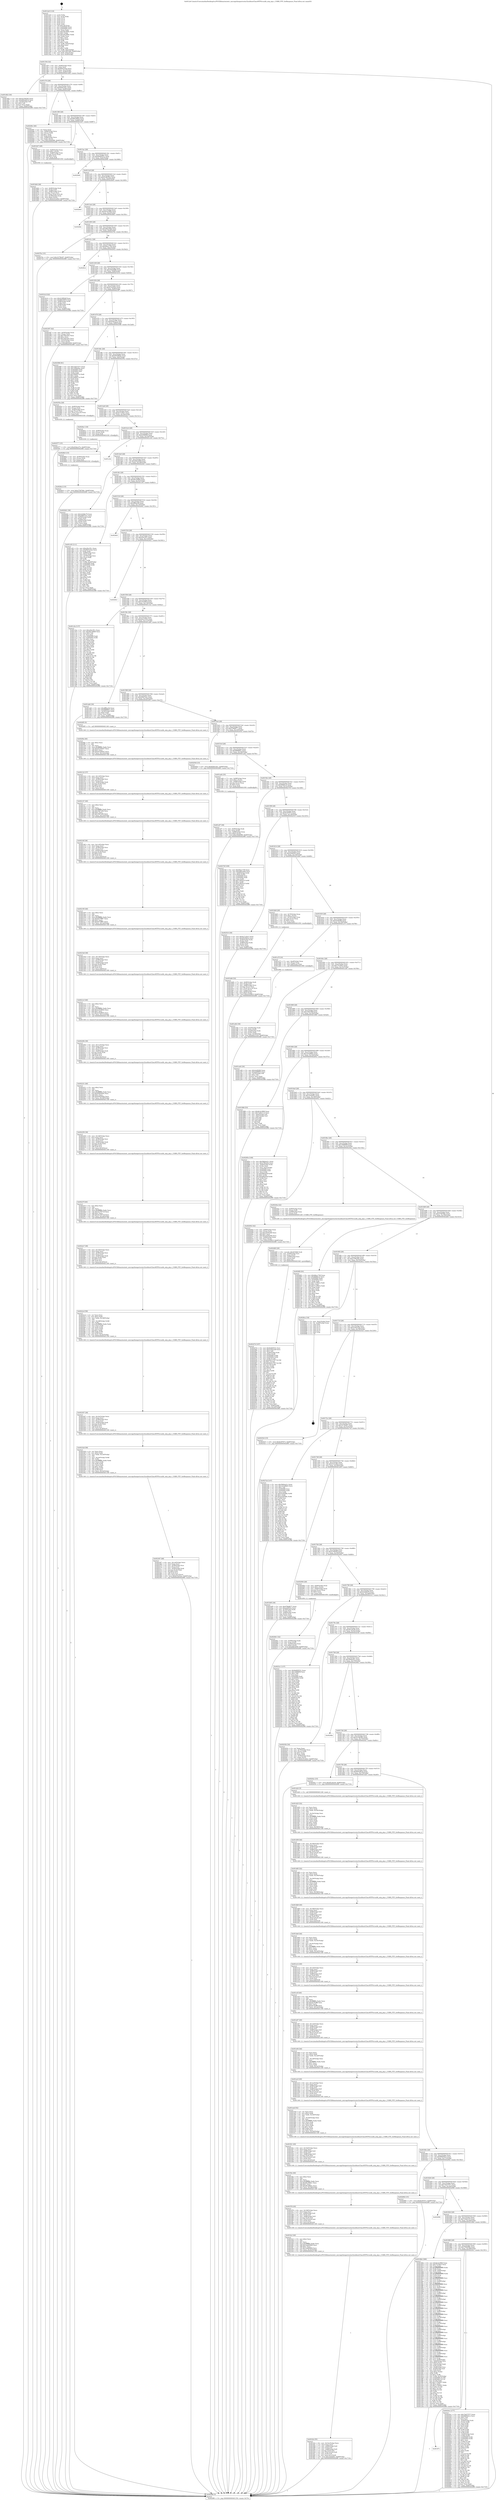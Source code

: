 digraph "0x4012e0" {
  label = "0x4012e0 (/mnt/c/Users/mathe/Desktop/tcc/POCII/binaries/extr_micropythonportsstm32usbhostClassMTPSrcusbh_mtp_ptp.c_USBH_PTP_GetResponse_Final-ollvm.out::main(0))"
  labelloc = "t"
  node[shape=record]

  Entry [label="",width=0.3,height=0.3,shape=circle,fillcolor=black,style=filled]
  "0x401354" [label="{
     0x401354 [32]\l
     | [instrs]\l
     &nbsp;&nbsp;0x401354 \<+6\>: mov -0xb8(%rbp),%eax\l
     &nbsp;&nbsp;0x40135a \<+2\>: mov %eax,%ecx\l
     &nbsp;&nbsp;0x40135c \<+6\>: sub $0x8043c0ae,%ecx\l
     &nbsp;&nbsp;0x401362 \<+6\>: mov %eax,-0xcc(%rbp)\l
     &nbsp;&nbsp;0x401368 \<+6\>: mov %ecx,-0xd0(%rbp)\l
     &nbsp;&nbsp;0x40136e \<+6\>: je 0000000000401d02 \<main+0xa22\>\l
  }"]
  "0x401d02" [label="{
     0x401d02 [30]\l
     | [instrs]\l
     &nbsp;&nbsp;0x401d02 \<+5\>: mov $0x5a7b63b5,%eax\l
     &nbsp;&nbsp;0x401d07 \<+5\>: mov $0x665edb16,%ecx\l
     &nbsp;&nbsp;0x401d0c \<+3\>: mov -0x2d(%rbp),%dl\l
     &nbsp;&nbsp;0x401d0f \<+3\>: test $0x1,%dl\l
     &nbsp;&nbsp;0x401d12 \<+3\>: cmovne %ecx,%eax\l
     &nbsp;&nbsp;0x401d15 \<+6\>: mov %eax,-0xb8(%rbp)\l
     &nbsp;&nbsp;0x401d1b \<+5\>: jmp 00000000004029f6 \<main+0x1716\>\l
  }"]
  "0x401374" [label="{
     0x401374 [28]\l
     | [instrs]\l
     &nbsp;&nbsp;0x401374 \<+5\>: jmp 0000000000401379 \<main+0x99\>\l
     &nbsp;&nbsp;0x401379 \<+6\>: mov -0xcc(%rbp),%eax\l
     &nbsp;&nbsp;0x40137f \<+5\>: sub $0x82b01da1,%eax\l
     &nbsp;&nbsp;0x401384 \<+6\>: mov %eax,-0xd4(%rbp)\l
     &nbsp;&nbsp;0x40138a \<+6\>: je 000000000040206c \<main+0xd8c\>\l
  }"]
  Exit [label="",width=0.3,height=0.3,shape=circle,fillcolor=black,style=filled,peripheries=2]
  "0x40206c" [label="{
     0x40206c [40]\l
     | [instrs]\l
     &nbsp;&nbsp;0x40206c \<+2\>: xor %eax,%eax\l
     &nbsp;&nbsp;0x40206e \<+7\>: mov -0x88(%rbp),%rcx\l
     &nbsp;&nbsp;0x402075 \<+2\>: mov (%rcx),%edx\l
     &nbsp;&nbsp;0x402077 \<+3\>: sub $0x1,%eax\l
     &nbsp;&nbsp;0x40207a \<+2\>: sub %eax,%edx\l
     &nbsp;&nbsp;0x40207c \<+7\>: mov -0x88(%rbp),%rcx\l
     &nbsp;&nbsp;0x402083 \<+2\>: mov %edx,(%rcx)\l
     &nbsp;&nbsp;0x402085 \<+10\>: movl $0xc50eb096,-0xb8(%rbp)\l
     &nbsp;&nbsp;0x40208f \<+5\>: jmp 00000000004029f6 \<main+0x1716\>\l
  }"]
  "0x401390" [label="{
     0x401390 [28]\l
     | [instrs]\l
     &nbsp;&nbsp;0x401390 \<+5\>: jmp 0000000000401395 \<main+0xb5\>\l
     &nbsp;&nbsp;0x401395 \<+6\>: mov -0xcc(%rbp),%eax\l
     &nbsp;&nbsp;0x40139b \<+5\>: sub $0x86539f35,%eax\l
     &nbsp;&nbsp;0x4013a0 \<+6\>: mov %eax,-0xd8(%rbp)\l
     &nbsp;&nbsp;0x4013a6 \<+6\>: je 0000000000401b47 \<main+0x867\>\l
  }"]
  "0x4026c2" [label="{
     0x4026c2 [15]\l
     | [instrs]\l
     &nbsp;&nbsp;0x4026c2 \<+10\>: movl $0x275676dc,-0xb8(%rbp)\l
     &nbsp;&nbsp;0x4026cc \<+5\>: jmp 00000000004029f6 \<main+0x1716\>\l
  }"]
  "0x401b47" [label="{
     0x401b47 [29]\l
     | [instrs]\l
     &nbsp;&nbsp;0x401b47 \<+4\>: mov -0x80(%rbp),%rax\l
     &nbsp;&nbsp;0x401b4b \<+6\>: movl $0x1,(%rax)\l
     &nbsp;&nbsp;0x401b51 \<+4\>: mov -0x80(%rbp),%rax\l
     &nbsp;&nbsp;0x401b55 \<+3\>: movslq (%rax),%rax\l
     &nbsp;&nbsp;0x401b58 \<+4\>: shl $0x3,%rax\l
     &nbsp;&nbsp;0x401b5c \<+3\>: mov %rax,%rdi\l
     &nbsp;&nbsp;0x401b5f \<+5\>: call 0000000000401050 \<malloc@plt\>\l
     | [calls]\l
     &nbsp;&nbsp;0x401050 \{1\} (unknown)\l
  }"]
  "0x4013ac" [label="{
     0x4013ac [28]\l
     | [instrs]\l
     &nbsp;&nbsp;0x4013ac \<+5\>: jmp 00000000004013b1 \<main+0xd1\>\l
     &nbsp;&nbsp;0x4013b1 \<+6\>: mov -0xcc(%rbp),%eax\l
     &nbsp;&nbsp;0x4013b7 \<+5\>: sub $0x8e600531,%eax\l
     &nbsp;&nbsp;0x4013bc \<+6\>: mov %eax,-0xdc(%rbp)\l
     &nbsp;&nbsp;0x4013c2 \<+6\>: je 0000000000402946 \<main+0x1666\>\l
  }"]
  "0x4026b3" [label="{
     0x4026b3 [15]\l
     | [instrs]\l
     &nbsp;&nbsp;0x4026b3 \<+4\>: mov -0x58(%rbp),%rax\l
     &nbsp;&nbsp;0x4026b7 \<+3\>: mov (%rax),%rax\l
     &nbsp;&nbsp;0x4026ba \<+3\>: mov %rax,%rdi\l
     &nbsp;&nbsp;0x4026bd \<+5\>: call 0000000000401030 \<free@plt\>\l
     | [calls]\l
     &nbsp;&nbsp;0x401030 \{1\} (unknown)\l
  }"]
  "0x402946" [label="{
     0x402946\l
  }", style=dashed]
  "0x4013c8" [label="{
     0x4013c8 [28]\l
     | [instrs]\l
     &nbsp;&nbsp;0x4013c8 \<+5\>: jmp 00000000004013cd \<main+0xed\>\l
     &nbsp;&nbsp;0x4013cd \<+6\>: mov -0xcc(%rbp),%eax\l
     &nbsp;&nbsp;0x4013d3 \<+5\>: sub $0x919835e3,%eax\l
     &nbsp;&nbsp;0x4013d8 \<+6\>: mov %eax,-0xe0(%rbp)\l
     &nbsp;&nbsp;0x4013de \<+6\>: je 00000000004026e0 \<main+0x1400\>\l
  }"]
  "0x40187c" [label="{
     0x40187c\l
  }", style=dashed]
  "0x4026e0" [label="{
     0x4026e0\l
  }", style=dashed]
  "0x4013e4" [label="{
     0x4013e4 [28]\l
     | [instrs]\l
     &nbsp;&nbsp;0x4013e4 \<+5\>: jmp 00000000004013e9 \<main+0x109\>\l
     &nbsp;&nbsp;0x4013e9 \<+6\>: mov -0xcc(%rbp),%eax\l
     &nbsp;&nbsp;0x4013ef \<+5\>: sub $0x9e3e3969,%eax\l
     &nbsp;&nbsp;0x4013f4 \<+6\>: mov %eax,-0xe4(%rbp)\l
     &nbsp;&nbsp;0x4013fa \<+6\>: je 00000000004028dc \<main+0x15fc\>\l
  }"]
  "0x4025e1" [label="{
     0x4025e1 [177]\l
     | [instrs]\l
     &nbsp;&nbsp;0x4025e1 \<+5\>: mov $0x74d37577,%eax\l
     &nbsp;&nbsp;0x4025e6 \<+5\>: mov $0x6fb95d12,%ecx\l
     &nbsp;&nbsp;0x4025eb \<+2\>: mov $0x1,%dl\l
     &nbsp;&nbsp;0x4025ed \<+2\>: xor %esi,%esi\l
     &nbsp;&nbsp;0x4025ef \<+4\>: mov -0x40(%rbp),%rdi\l
     &nbsp;&nbsp;0x4025f3 \<+3\>: mov (%rdi),%r8d\l
     &nbsp;&nbsp;0x4025f6 \<+3\>: mov %esi,%r9d\l
     &nbsp;&nbsp;0x4025f9 \<+3\>: sub %r8d,%r9d\l
     &nbsp;&nbsp;0x4025fc \<+3\>: mov %esi,%r8d\l
     &nbsp;&nbsp;0x4025ff \<+4\>: sub $0x1,%r8d\l
     &nbsp;&nbsp;0x402603 \<+3\>: add %r8d,%r9d\l
     &nbsp;&nbsp;0x402606 \<+3\>: mov %esi,%r8d\l
     &nbsp;&nbsp;0x402609 \<+3\>: sub %r9d,%r8d\l
     &nbsp;&nbsp;0x40260c \<+4\>: mov -0x40(%rbp),%rdi\l
     &nbsp;&nbsp;0x402610 \<+3\>: mov %r8d,(%rdi)\l
     &nbsp;&nbsp;0x402613 \<+8\>: mov 0x405060,%r8d\l
     &nbsp;&nbsp;0x40261b \<+8\>: mov 0x405064,%r9d\l
     &nbsp;&nbsp;0x402623 \<+3\>: sub $0x1,%esi\l
     &nbsp;&nbsp;0x402626 \<+3\>: mov %r8d,%r10d\l
     &nbsp;&nbsp;0x402629 \<+3\>: add %esi,%r10d\l
     &nbsp;&nbsp;0x40262c \<+4\>: imul %r10d,%r8d\l
     &nbsp;&nbsp;0x402630 \<+4\>: and $0x1,%r8d\l
     &nbsp;&nbsp;0x402634 \<+4\>: cmp $0x0,%r8d\l
     &nbsp;&nbsp;0x402638 \<+4\>: sete %r11b\l
     &nbsp;&nbsp;0x40263c \<+4\>: cmp $0xa,%r9d\l
     &nbsp;&nbsp;0x402640 \<+3\>: setl %bl\l
     &nbsp;&nbsp;0x402643 \<+3\>: mov %r11b,%r14b\l
     &nbsp;&nbsp;0x402646 \<+4\>: xor $0xff,%r14b\l
     &nbsp;&nbsp;0x40264a \<+3\>: mov %bl,%r15b\l
     &nbsp;&nbsp;0x40264d \<+4\>: xor $0xff,%r15b\l
     &nbsp;&nbsp;0x402651 \<+3\>: xor $0x1,%dl\l
     &nbsp;&nbsp;0x402654 \<+3\>: mov %r14b,%r12b\l
     &nbsp;&nbsp;0x402657 \<+4\>: and $0xff,%r12b\l
     &nbsp;&nbsp;0x40265b \<+3\>: and %dl,%r11b\l
     &nbsp;&nbsp;0x40265e \<+3\>: mov %r15b,%r13b\l
     &nbsp;&nbsp;0x402661 \<+4\>: and $0xff,%r13b\l
     &nbsp;&nbsp;0x402665 \<+2\>: and %dl,%bl\l
     &nbsp;&nbsp;0x402667 \<+3\>: or %r11b,%r12b\l
     &nbsp;&nbsp;0x40266a \<+3\>: or %bl,%r13b\l
     &nbsp;&nbsp;0x40266d \<+3\>: xor %r13b,%r12b\l
     &nbsp;&nbsp;0x402670 \<+3\>: or %r15b,%r14b\l
     &nbsp;&nbsp;0x402673 \<+4\>: xor $0xff,%r14b\l
     &nbsp;&nbsp;0x402677 \<+3\>: or $0x1,%dl\l
     &nbsp;&nbsp;0x40267a \<+3\>: and %dl,%r14b\l
     &nbsp;&nbsp;0x40267d \<+3\>: or %r14b,%r12b\l
     &nbsp;&nbsp;0x402680 \<+4\>: test $0x1,%r12b\l
     &nbsp;&nbsp;0x402684 \<+3\>: cmovne %ecx,%eax\l
     &nbsp;&nbsp;0x402687 \<+6\>: mov %eax,-0xb8(%rbp)\l
     &nbsp;&nbsp;0x40268d \<+5\>: jmp 00000000004029f6 \<main+0x1716\>\l
  }"]
  "0x4028dc" [label="{
     0x4028dc\l
  }", style=dashed]
  "0x401400" [label="{
     0x401400 [28]\l
     | [instrs]\l
     &nbsp;&nbsp;0x401400 \<+5\>: jmp 0000000000401405 \<main+0x125\>\l
     &nbsp;&nbsp;0x401405 \<+6\>: mov -0xcc(%rbp),%eax\l
     &nbsp;&nbsp;0x40140b \<+5\>: sub $0xa862c9e6,%eax\l
     &nbsp;&nbsp;0x401410 \<+6\>: mov %eax,-0xe8(%rbp)\l
     &nbsp;&nbsp;0x401416 \<+6\>: je 00000000004027bc \<main+0x14dc\>\l
  }"]
  "0x402577" [label="{
     0x402577 [15]\l
     | [instrs]\l
     &nbsp;&nbsp;0x402577 \<+10\>: movl $0xd3dac27e,-0xb8(%rbp)\l
     &nbsp;&nbsp;0x402581 \<+5\>: jmp 00000000004029f6 \<main+0x1716\>\l
  }"]
  "0x4027bc" [label="{
     0x4027bc [15]\l
     | [instrs]\l
     &nbsp;&nbsp;0x4027bc \<+10\>: movl $0x32756c87,-0xb8(%rbp)\l
     &nbsp;&nbsp;0x4027c6 \<+5\>: jmp 00000000004029f6 \<main+0x1716\>\l
  }"]
  "0x40141c" [label="{
     0x40141c [28]\l
     | [instrs]\l
     &nbsp;&nbsp;0x40141c \<+5\>: jmp 0000000000401421 \<main+0x141\>\l
     &nbsp;&nbsp;0x401421 \<+6\>: mov -0xcc(%rbp),%eax\l
     &nbsp;&nbsp;0x401427 \<+5\>: sub $0xb8ecc749,%eax\l
     &nbsp;&nbsp;0x40142c \<+6\>: mov %eax,-0xec(%rbp)\l
     &nbsp;&nbsp;0x401432 \<+6\>: je 00000000004029c2 \<main+0x16e2\>\l
  }"]
  "0x40247d" [label="{
     0x40247d [167]\l
     | [instrs]\l
     &nbsp;&nbsp;0x40247d \<+5\>: mov $0x8e600531,%esi\l
     &nbsp;&nbsp;0x402482 \<+5\>: mov $0x2c95e329,%ecx\l
     &nbsp;&nbsp;0x402487 \<+2\>: mov $0x1,%dl\l
     &nbsp;&nbsp;0x402489 \<+4\>: mov -0x40(%rbp),%rdi\l
     &nbsp;&nbsp;0x40248d \<+6\>: movl $0x0,(%rdi)\l
     &nbsp;&nbsp;0x402493 \<+8\>: mov 0x405060,%r8d\l
     &nbsp;&nbsp;0x40249b \<+8\>: mov 0x405064,%r9d\l
     &nbsp;&nbsp;0x4024a3 \<+3\>: mov %r8d,%r10d\l
     &nbsp;&nbsp;0x4024a6 \<+7\>: sub $0x94413767,%r10d\l
     &nbsp;&nbsp;0x4024ad \<+4\>: sub $0x1,%r10d\l
     &nbsp;&nbsp;0x4024b1 \<+7\>: add $0x94413767,%r10d\l
     &nbsp;&nbsp;0x4024b8 \<+4\>: imul %r10d,%r8d\l
     &nbsp;&nbsp;0x4024bc \<+4\>: and $0x1,%r8d\l
     &nbsp;&nbsp;0x4024c0 \<+4\>: cmp $0x0,%r8d\l
     &nbsp;&nbsp;0x4024c4 \<+4\>: sete %r11b\l
     &nbsp;&nbsp;0x4024c8 \<+4\>: cmp $0xa,%r9d\l
     &nbsp;&nbsp;0x4024cc \<+3\>: setl %bl\l
     &nbsp;&nbsp;0x4024cf \<+3\>: mov %r11b,%r14b\l
     &nbsp;&nbsp;0x4024d2 \<+4\>: xor $0xff,%r14b\l
     &nbsp;&nbsp;0x4024d6 \<+3\>: mov %bl,%r15b\l
     &nbsp;&nbsp;0x4024d9 \<+4\>: xor $0xff,%r15b\l
     &nbsp;&nbsp;0x4024dd \<+3\>: xor $0x1,%dl\l
     &nbsp;&nbsp;0x4024e0 \<+3\>: mov %r14b,%r12b\l
     &nbsp;&nbsp;0x4024e3 \<+4\>: and $0xff,%r12b\l
     &nbsp;&nbsp;0x4024e7 \<+3\>: and %dl,%r11b\l
     &nbsp;&nbsp;0x4024ea \<+3\>: mov %r15b,%r13b\l
     &nbsp;&nbsp;0x4024ed \<+4\>: and $0xff,%r13b\l
     &nbsp;&nbsp;0x4024f1 \<+2\>: and %dl,%bl\l
     &nbsp;&nbsp;0x4024f3 \<+3\>: or %r11b,%r12b\l
     &nbsp;&nbsp;0x4024f6 \<+3\>: or %bl,%r13b\l
     &nbsp;&nbsp;0x4024f9 \<+3\>: xor %r13b,%r12b\l
     &nbsp;&nbsp;0x4024fc \<+3\>: or %r15b,%r14b\l
     &nbsp;&nbsp;0x4024ff \<+4\>: xor $0xff,%r14b\l
     &nbsp;&nbsp;0x402503 \<+3\>: or $0x1,%dl\l
     &nbsp;&nbsp;0x402506 \<+3\>: and %dl,%r14b\l
     &nbsp;&nbsp;0x402509 \<+3\>: or %r14b,%r12b\l
     &nbsp;&nbsp;0x40250c \<+4\>: test $0x1,%r12b\l
     &nbsp;&nbsp;0x402510 \<+3\>: cmovne %ecx,%esi\l
     &nbsp;&nbsp;0x402513 \<+6\>: mov %esi,-0xb8(%rbp)\l
     &nbsp;&nbsp;0x402519 \<+6\>: mov %eax,-0x1e8(%rbp)\l
     &nbsp;&nbsp;0x40251f \<+5\>: jmp 00000000004029f6 \<main+0x1716\>\l
  }"]
  "0x4029c2" [label="{
     0x4029c2\l
  }", style=dashed]
  "0x401438" [label="{
     0x401438 [28]\l
     | [instrs]\l
     &nbsp;&nbsp;0x401438 \<+5\>: jmp 000000000040143d \<main+0x15d\>\l
     &nbsp;&nbsp;0x40143d \<+6\>: mov -0xcc(%rbp),%eax\l
     &nbsp;&nbsp;0x401443 \<+5\>: sub $0xc50eb096,%eax\l
     &nbsp;&nbsp;0x401448 \<+6\>: mov %eax,-0xf0(%rbp)\l
     &nbsp;&nbsp;0x40144e \<+6\>: je 0000000000401b1d \<main+0x83d\>\l
  }"]
  "0x402460" [label="{
     0x402460 [29]\l
     | [instrs]\l
     &nbsp;&nbsp;0x402460 \<+10\>: movabs $0x4030b6,%rdi\l
     &nbsp;&nbsp;0x40246a \<+4\>: mov -0x48(%rbp),%rsi\l
     &nbsp;&nbsp;0x40246e \<+2\>: mov %eax,(%rsi)\l
     &nbsp;&nbsp;0x402470 \<+4\>: mov -0x48(%rbp),%rsi\l
     &nbsp;&nbsp;0x402474 \<+2\>: mov (%rsi),%esi\l
     &nbsp;&nbsp;0x402476 \<+2\>: mov $0x0,%al\l
     &nbsp;&nbsp;0x402478 \<+5\>: call 0000000000401040 \<printf@plt\>\l
     | [calls]\l
     &nbsp;&nbsp;0x401040 \{1\} (unknown)\l
  }"]
  "0x401b1d" [label="{
     0x401b1d [42]\l
     | [instrs]\l
     &nbsp;&nbsp;0x401b1d \<+5\>: mov $0x410f944f,%eax\l
     &nbsp;&nbsp;0x401b22 \<+5\>: mov $0x86539f35,%ecx\l
     &nbsp;&nbsp;0x401b27 \<+7\>: mov -0x88(%rbp),%rdx\l
     &nbsp;&nbsp;0x401b2e \<+2\>: mov (%rdx),%esi\l
     &nbsp;&nbsp;0x401b30 \<+7\>: mov -0x98(%rbp),%rdx\l
     &nbsp;&nbsp;0x401b37 \<+2\>: cmp (%rdx),%esi\l
     &nbsp;&nbsp;0x401b39 \<+3\>: cmovl %ecx,%eax\l
     &nbsp;&nbsp;0x401b3c \<+6\>: mov %eax,-0xb8(%rbp)\l
     &nbsp;&nbsp;0x401b42 \<+5\>: jmp 00000000004029f6 \<main+0x1716\>\l
  }"]
  "0x401454" [label="{
     0x401454 [28]\l
     | [instrs]\l
     &nbsp;&nbsp;0x401454 \<+5\>: jmp 0000000000401459 \<main+0x179\>\l
     &nbsp;&nbsp;0x401459 \<+6\>: mov -0xcc(%rbp),%eax\l
     &nbsp;&nbsp;0x40145f \<+5\>: sub $0xd15a54ce,%eax\l
     &nbsp;&nbsp;0x401464 \<+6\>: mov %eax,-0xf4(%rbp)\l
     &nbsp;&nbsp;0x40146a \<+6\>: je 0000000000402397 \<main+0x10b7\>\l
  }"]
  "0x402367" [label="{
     0x402367 [48]\l
     | [instrs]\l
     &nbsp;&nbsp;0x402367 \<+6\>: mov -0x1e4(%rbp),%ecx\l
     &nbsp;&nbsp;0x40236d \<+3\>: imul %eax,%ecx\l
     &nbsp;&nbsp;0x402370 \<+4\>: mov -0x58(%rbp),%rsi\l
     &nbsp;&nbsp;0x402374 \<+3\>: mov (%rsi),%rsi\l
     &nbsp;&nbsp;0x402377 \<+4\>: mov -0x50(%rbp),%rdi\l
     &nbsp;&nbsp;0x40237b \<+3\>: movslq (%rdi),%rdi\l
     &nbsp;&nbsp;0x40237e \<+4\>: shl $0x5,%rdi\l
     &nbsp;&nbsp;0x402382 \<+3\>: add %rdi,%rsi\l
     &nbsp;&nbsp;0x402385 \<+3\>: mov %ecx,0x1c(%rsi)\l
     &nbsp;&nbsp;0x402388 \<+10\>: movl $0xd15a54ce,-0xb8(%rbp)\l
     &nbsp;&nbsp;0x402392 \<+5\>: jmp 00000000004029f6 \<main+0x1716\>\l
  }"]
  "0x402397" [label="{
     0x402397 [42]\l
     | [instrs]\l
     &nbsp;&nbsp;0x402397 \<+4\>: mov -0x50(%rbp),%rax\l
     &nbsp;&nbsp;0x40239b \<+2\>: mov (%rax),%ecx\l
     &nbsp;&nbsp;0x40239d \<+6\>: sub $0x794cdcfc,%ecx\l
     &nbsp;&nbsp;0x4023a3 \<+3\>: add $0x1,%ecx\l
     &nbsp;&nbsp;0x4023a6 \<+6\>: add $0x794cdcfc,%ecx\l
     &nbsp;&nbsp;0x4023ac \<+4\>: mov -0x50(%rbp),%rax\l
     &nbsp;&nbsp;0x4023b0 \<+2\>: mov %ecx,(%rax)\l
     &nbsp;&nbsp;0x4023b2 \<+10\>: movl $0xddb3e84f,-0xb8(%rbp)\l
     &nbsp;&nbsp;0x4023bc \<+5\>: jmp 00000000004029f6 \<main+0x1716\>\l
  }"]
  "0x401470" [label="{
     0x401470 [28]\l
     | [instrs]\l
     &nbsp;&nbsp;0x401470 \<+5\>: jmp 0000000000401475 \<main+0x195\>\l
     &nbsp;&nbsp;0x401475 \<+6\>: mov -0xcc(%rbp),%eax\l
     &nbsp;&nbsp;0x40147b \<+5\>: sub $0xd3dac27e,%eax\l
     &nbsp;&nbsp;0x401480 \<+6\>: mov %eax,-0xf8(%rbp)\l
     &nbsp;&nbsp;0x401486 \<+6\>: je 0000000000402586 \<main+0x12a6\>\l
  }"]
  "0x40232d" [label="{
     0x40232d [58]\l
     | [instrs]\l
     &nbsp;&nbsp;0x40232d \<+2\>: xor %ecx,%ecx\l
     &nbsp;&nbsp;0x40232f \<+5\>: mov $0x2,%edx\l
     &nbsp;&nbsp;0x402334 \<+6\>: mov %edx,-0x1e0(%rbp)\l
     &nbsp;&nbsp;0x40233a \<+1\>: cltd\l
     &nbsp;&nbsp;0x40233b \<+7\>: mov -0x1e0(%rbp),%r8d\l
     &nbsp;&nbsp;0x402342 \<+3\>: idiv %r8d\l
     &nbsp;&nbsp;0x402345 \<+6\>: imul $0xfffffffe,%edx,%edx\l
     &nbsp;&nbsp;0x40234b \<+3\>: mov %ecx,%r9d\l
     &nbsp;&nbsp;0x40234e \<+3\>: sub %edx,%r9d\l
     &nbsp;&nbsp;0x402351 \<+2\>: mov %ecx,%edx\l
     &nbsp;&nbsp;0x402353 \<+3\>: sub $0x1,%edx\l
     &nbsp;&nbsp;0x402356 \<+3\>: add %edx,%r9d\l
     &nbsp;&nbsp;0x402359 \<+3\>: sub %r9d,%ecx\l
     &nbsp;&nbsp;0x40235c \<+6\>: mov %ecx,-0x1e4(%rbp)\l
     &nbsp;&nbsp;0x402362 \<+5\>: call 0000000000401160 \<next_i\>\l
     | [calls]\l
     &nbsp;&nbsp;0x401160 \{1\} (/mnt/c/Users/mathe/Desktop/tcc/POCII/binaries/extr_micropythonportsstm32usbhostClassMTPSrcusbh_mtp_ptp.c_USBH_PTP_GetResponse_Final-ollvm.out::next_i)\l
  }"]
  "0x402586" [label="{
     0x402586 [91]\l
     | [instrs]\l
     &nbsp;&nbsp;0x402586 \<+5\>: mov $0x74d37577,%eax\l
     &nbsp;&nbsp;0x40258b \<+5\>: mov $0x7f09d56e,%ecx\l
     &nbsp;&nbsp;0x402590 \<+7\>: mov 0x405060,%edx\l
     &nbsp;&nbsp;0x402597 \<+7\>: mov 0x405064,%esi\l
     &nbsp;&nbsp;0x40259e \<+2\>: mov %edx,%edi\l
     &nbsp;&nbsp;0x4025a0 \<+6\>: add $0x309b971a,%edi\l
     &nbsp;&nbsp;0x4025a6 \<+3\>: sub $0x1,%edi\l
     &nbsp;&nbsp;0x4025a9 \<+6\>: sub $0x309b971a,%edi\l
     &nbsp;&nbsp;0x4025af \<+3\>: imul %edi,%edx\l
     &nbsp;&nbsp;0x4025b2 \<+3\>: and $0x1,%edx\l
     &nbsp;&nbsp;0x4025b5 \<+3\>: cmp $0x0,%edx\l
     &nbsp;&nbsp;0x4025b8 \<+4\>: sete %r8b\l
     &nbsp;&nbsp;0x4025bc \<+3\>: cmp $0xa,%esi\l
     &nbsp;&nbsp;0x4025bf \<+4\>: setl %r9b\l
     &nbsp;&nbsp;0x4025c3 \<+3\>: mov %r8b,%r10b\l
     &nbsp;&nbsp;0x4025c6 \<+3\>: and %r9b,%r10b\l
     &nbsp;&nbsp;0x4025c9 \<+3\>: xor %r9b,%r8b\l
     &nbsp;&nbsp;0x4025cc \<+3\>: or %r8b,%r10b\l
     &nbsp;&nbsp;0x4025cf \<+4\>: test $0x1,%r10b\l
     &nbsp;&nbsp;0x4025d3 \<+3\>: cmovne %ecx,%eax\l
     &nbsp;&nbsp;0x4025d6 \<+6\>: mov %eax,-0xb8(%rbp)\l
     &nbsp;&nbsp;0x4025dc \<+5\>: jmp 00000000004029f6 \<main+0x1716\>\l
  }"]
  "0x40148c" [label="{
     0x40148c [28]\l
     | [instrs]\l
     &nbsp;&nbsp;0x40148c \<+5\>: jmp 0000000000401491 \<main+0x1b1\>\l
     &nbsp;&nbsp;0x401491 \<+6\>: mov -0xcc(%rbp),%eax\l
     &nbsp;&nbsp;0x401497 \<+5\>: sub $0xd555fb42,%eax\l
     &nbsp;&nbsp;0x40149c \<+6\>: mov %eax,-0xfc(%rbp)\l
     &nbsp;&nbsp;0x4014a2 \<+6\>: je 000000000040255a \<main+0x127a\>\l
  }"]
  "0x402307" [label="{
     0x402307 [38]\l
     | [instrs]\l
     &nbsp;&nbsp;0x402307 \<+6\>: mov -0x1dc(%rbp),%ecx\l
     &nbsp;&nbsp;0x40230d \<+3\>: imul %eax,%ecx\l
     &nbsp;&nbsp;0x402310 \<+4\>: mov -0x58(%rbp),%rsi\l
     &nbsp;&nbsp;0x402314 \<+3\>: mov (%rsi),%rsi\l
     &nbsp;&nbsp;0x402317 \<+4\>: mov -0x50(%rbp),%rdi\l
     &nbsp;&nbsp;0x40231b \<+3\>: movslq (%rdi),%rdi\l
     &nbsp;&nbsp;0x40231e \<+4\>: shl $0x5,%rdi\l
     &nbsp;&nbsp;0x402322 \<+3\>: add %rdi,%rsi\l
     &nbsp;&nbsp;0x402325 \<+3\>: mov %ecx,0x18(%rsi)\l
     &nbsp;&nbsp;0x402328 \<+5\>: call 0000000000401160 \<next_i\>\l
     | [calls]\l
     &nbsp;&nbsp;0x401160 \{1\} (/mnt/c/Users/mathe/Desktop/tcc/POCII/binaries/extr_micropythonportsstm32usbhostClassMTPSrcusbh_mtp_ptp.c_USBH_PTP_GetResponse_Final-ollvm.out::next_i)\l
  }"]
  "0x40255a" [label="{
     0x40255a [29]\l
     | [instrs]\l
     &nbsp;&nbsp;0x40255a \<+7\>: mov -0x90(%rbp),%rax\l
     &nbsp;&nbsp;0x402561 \<+3\>: mov (%rax),%rax\l
     &nbsp;&nbsp;0x402564 \<+4\>: mov -0x40(%rbp),%rcx\l
     &nbsp;&nbsp;0x402568 \<+3\>: movslq (%rcx),%rcx\l
     &nbsp;&nbsp;0x40256b \<+4\>: mov (%rax,%rcx,8),%rax\l
     &nbsp;&nbsp;0x40256f \<+3\>: mov %rax,%rdi\l
     &nbsp;&nbsp;0x402572 \<+5\>: call 0000000000401030 \<free@plt\>\l
     | [calls]\l
     &nbsp;&nbsp;0x401030 \{1\} (unknown)\l
  }"]
  "0x4014a8" [label="{
     0x4014a8 [28]\l
     | [instrs]\l
     &nbsp;&nbsp;0x4014a8 \<+5\>: jmp 00000000004014ad \<main+0x1cd\>\l
     &nbsp;&nbsp;0x4014ad \<+6\>: mov -0xcc(%rbp),%eax\l
     &nbsp;&nbsp;0x4014b3 \<+5\>: sub $0xdc7145a7,%eax\l
     &nbsp;&nbsp;0x4014b8 \<+6\>: mov %eax,-0x100(%rbp)\l
     &nbsp;&nbsp;0x4014be \<+6\>: je 00000000004026a1 \<main+0x13c1\>\l
  }"]
  "0x4022cd" [label="{
     0x4022cd [58]\l
     | [instrs]\l
     &nbsp;&nbsp;0x4022cd \<+2\>: xor %ecx,%ecx\l
     &nbsp;&nbsp;0x4022cf \<+5\>: mov $0x2,%edx\l
     &nbsp;&nbsp;0x4022d4 \<+6\>: mov %edx,-0x1d8(%rbp)\l
     &nbsp;&nbsp;0x4022da \<+1\>: cltd\l
     &nbsp;&nbsp;0x4022db \<+7\>: mov -0x1d8(%rbp),%r8d\l
     &nbsp;&nbsp;0x4022e2 \<+3\>: idiv %r8d\l
     &nbsp;&nbsp;0x4022e5 \<+6\>: imul $0xfffffffe,%edx,%edx\l
     &nbsp;&nbsp;0x4022eb \<+3\>: mov %ecx,%r9d\l
     &nbsp;&nbsp;0x4022ee \<+3\>: sub %edx,%r9d\l
     &nbsp;&nbsp;0x4022f1 \<+2\>: mov %ecx,%edx\l
     &nbsp;&nbsp;0x4022f3 \<+3\>: sub $0x1,%edx\l
     &nbsp;&nbsp;0x4022f6 \<+3\>: add %edx,%r9d\l
     &nbsp;&nbsp;0x4022f9 \<+3\>: sub %r9d,%ecx\l
     &nbsp;&nbsp;0x4022fc \<+6\>: mov %ecx,-0x1dc(%rbp)\l
     &nbsp;&nbsp;0x402302 \<+5\>: call 0000000000401160 \<next_i\>\l
     | [calls]\l
     &nbsp;&nbsp;0x401160 \{1\} (/mnt/c/Users/mathe/Desktop/tcc/POCII/binaries/extr_micropythonportsstm32usbhostClassMTPSrcusbh_mtp_ptp.c_USBH_PTP_GetResponse_Final-ollvm.out::next_i)\l
  }"]
  "0x4026a1" [label="{
     0x4026a1 [18]\l
     | [instrs]\l
     &nbsp;&nbsp;0x4026a1 \<+7\>: mov -0x90(%rbp),%rax\l
     &nbsp;&nbsp;0x4026a8 \<+3\>: mov (%rax),%rax\l
     &nbsp;&nbsp;0x4026ab \<+3\>: mov %rax,%rdi\l
     &nbsp;&nbsp;0x4026ae \<+5\>: call 0000000000401030 \<free@plt\>\l
     | [calls]\l
     &nbsp;&nbsp;0x401030 \{1\} (unknown)\l
  }"]
  "0x4014c4" [label="{
     0x4014c4 [28]\l
     | [instrs]\l
     &nbsp;&nbsp;0x4014c4 \<+5\>: jmp 00000000004014c9 \<main+0x1e9\>\l
     &nbsp;&nbsp;0x4014c9 \<+6\>: mov -0xcc(%rbp),%eax\l
     &nbsp;&nbsp;0x4014cf \<+5\>: sub $0xdcf89f40,%eax\l
     &nbsp;&nbsp;0x4014d4 \<+6\>: mov %eax,-0x104(%rbp)\l
     &nbsp;&nbsp;0x4014da \<+6\>: je 0000000000401a5e \<main+0x77e\>\l
  }"]
  "0x4022a7" [label="{
     0x4022a7 [38]\l
     | [instrs]\l
     &nbsp;&nbsp;0x4022a7 \<+6\>: mov -0x1d4(%rbp),%ecx\l
     &nbsp;&nbsp;0x4022ad \<+3\>: imul %eax,%ecx\l
     &nbsp;&nbsp;0x4022b0 \<+4\>: mov -0x58(%rbp),%rsi\l
     &nbsp;&nbsp;0x4022b4 \<+3\>: mov (%rsi),%rsi\l
     &nbsp;&nbsp;0x4022b7 \<+4\>: mov -0x50(%rbp),%rdi\l
     &nbsp;&nbsp;0x4022bb \<+3\>: movslq (%rdi),%rdi\l
     &nbsp;&nbsp;0x4022be \<+4\>: shl $0x5,%rdi\l
     &nbsp;&nbsp;0x4022c2 \<+3\>: add %rdi,%rsi\l
     &nbsp;&nbsp;0x4022c5 \<+3\>: mov %ecx,0x14(%rsi)\l
     &nbsp;&nbsp;0x4022c8 \<+5\>: call 0000000000401160 \<next_i\>\l
     | [calls]\l
     &nbsp;&nbsp;0x401160 \{1\} (/mnt/c/Users/mathe/Desktop/tcc/POCII/binaries/extr_micropythonportsstm32usbhostClassMTPSrcusbh_mtp_ptp.c_USBH_PTP_GetResponse_Final-ollvm.out::next_i)\l
  }"]
  "0x401a5e" [label="{
     0x401a5e\l
  }", style=dashed]
  "0x4014e0" [label="{
     0x4014e0 [28]\l
     | [instrs]\l
     &nbsp;&nbsp;0x4014e0 \<+5\>: jmp 00000000004014e5 \<main+0x205\>\l
     &nbsp;&nbsp;0x4014e5 \<+6\>: mov -0xcc(%rbp),%eax\l
     &nbsp;&nbsp;0x4014eb \<+5\>: sub $0xddb3e84f,%eax\l
     &nbsp;&nbsp;0x4014f0 \<+6\>: mov %eax,-0x108(%rbp)\l
     &nbsp;&nbsp;0x4014f6 \<+6\>: je 00000000004020d1 \<main+0xdf1\>\l
  }"]
  "0x40227f" [label="{
     0x40227f [40]\l
     | [instrs]\l
     &nbsp;&nbsp;0x40227f \<+5\>: mov $0x2,%ecx\l
     &nbsp;&nbsp;0x402284 \<+1\>: cltd\l
     &nbsp;&nbsp;0x402285 \<+2\>: idiv %ecx\l
     &nbsp;&nbsp;0x402287 \<+6\>: imul $0xfffffffe,%edx,%ecx\l
     &nbsp;&nbsp;0x40228d \<+6\>: sub $0x3e150719,%ecx\l
     &nbsp;&nbsp;0x402293 \<+3\>: add $0x1,%ecx\l
     &nbsp;&nbsp;0x402296 \<+6\>: add $0x3e150719,%ecx\l
     &nbsp;&nbsp;0x40229c \<+6\>: mov %ecx,-0x1d4(%rbp)\l
     &nbsp;&nbsp;0x4022a2 \<+5\>: call 0000000000401160 \<next_i\>\l
     | [calls]\l
     &nbsp;&nbsp;0x401160 \{1\} (/mnt/c/Users/mathe/Desktop/tcc/POCII/binaries/extr_micropythonportsstm32usbhostClassMTPSrcusbh_mtp_ptp.c_USBH_PTP_GetResponse_Final-ollvm.out::next_i)\l
  }"]
  "0x4020d1" [label="{
     0x4020d1 [36]\l
     | [instrs]\l
     &nbsp;&nbsp;0x4020d1 \<+5\>: mov $0x4c648a79,%eax\l
     &nbsp;&nbsp;0x4020d6 \<+5\>: mov $0xe9607ea1,%ecx\l
     &nbsp;&nbsp;0x4020db \<+4\>: mov -0x50(%rbp),%rdx\l
     &nbsp;&nbsp;0x4020df \<+2\>: mov (%rdx),%esi\l
     &nbsp;&nbsp;0x4020e1 \<+4\>: mov -0x60(%rbp),%rdx\l
     &nbsp;&nbsp;0x4020e5 \<+2\>: cmp (%rdx),%esi\l
     &nbsp;&nbsp;0x4020e7 \<+3\>: cmovl %ecx,%eax\l
     &nbsp;&nbsp;0x4020ea \<+6\>: mov %eax,-0xb8(%rbp)\l
     &nbsp;&nbsp;0x4020f0 \<+5\>: jmp 00000000004029f6 \<main+0x1716\>\l
  }"]
  "0x4014fc" [label="{
     0x4014fc [28]\l
     | [instrs]\l
     &nbsp;&nbsp;0x4014fc \<+5\>: jmp 0000000000401501 \<main+0x221\>\l
     &nbsp;&nbsp;0x401501 \<+6\>: mov -0xcc(%rbp),%eax\l
     &nbsp;&nbsp;0x401507 \<+5\>: sub $0xddc309b9,%eax\l
     &nbsp;&nbsp;0x40150c \<+6\>: mov %eax,-0x10c(%rbp)\l
     &nbsp;&nbsp;0x401512 \<+6\>: je 0000000000401c93 \<main+0x9b3\>\l
  }"]
  "0x402259" [label="{
     0x402259 [38]\l
     | [instrs]\l
     &nbsp;&nbsp;0x402259 \<+6\>: mov -0x1d0(%rbp),%ecx\l
     &nbsp;&nbsp;0x40225f \<+3\>: imul %eax,%ecx\l
     &nbsp;&nbsp;0x402262 \<+4\>: mov -0x58(%rbp),%rsi\l
     &nbsp;&nbsp;0x402266 \<+3\>: mov (%rsi),%rsi\l
     &nbsp;&nbsp;0x402269 \<+4\>: mov -0x50(%rbp),%rdi\l
     &nbsp;&nbsp;0x40226d \<+3\>: movslq (%rdi),%rdi\l
     &nbsp;&nbsp;0x402270 \<+4\>: shl $0x5,%rdi\l
     &nbsp;&nbsp;0x402274 \<+3\>: add %rdi,%rsi\l
     &nbsp;&nbsp;0x402277 \<+3\>: mov %ecx,0x10(%rsi)\l
     &nbsp;&nbsp;0x40227a \<+5\>: call 0000000000401160 \<next_i\>\l
     | [calls]\l
     &nbsp;&nbsp;0x401160 \{1\} (/mnt/c/Users/mathe/Desktop/tcc/POCII/binaries/extr_micropythonportsstm32usbhostClassMTPSrcusbh_mtp_ptp.c_USBH_PTP_GetResponse_Final-ollvm.out::next_i)\l
  }"]
  "0x401c93" [label="{
     0x401c93 [111]\l
     | [instrs]\l
     &nbsp;&nbsp;0x401c93 \<+5\>: mov $0xe2bc3f1c,%eax\l
     &nbsp;&nbsp;0x401c98 \<+5\>: mov $0x8043c0ae,%ecx\l
     &nbsp;&nbsp;0x401c9d \<+2\>: xor %edx,%edx\l
     &nbsp;&nbsp;0x401c9f \<+4\>: mov -0x68(%rbp),%rsi\l
     &nbsp;&nbsp;0x401ca3 \<+2\>: mov (%rsi),%edi\l
     &nbsp;&nbsp;0x401ca5 \<+4\>: mov -0x70(%rbp),%rsi\l
     &nbsp;&nbsp;0x401ca9 \<+2\>: cmp (%rsi),%edi\l
     &nbsp;&nbsp;0x401cab \<+4\>: setl %r8b\l
     &nbsp;&nbsp;0x401caf \<+4\>: and $0x1,%r8b\l
     &nbsp;&nbsp;0x401cb3 \<+4\>: mov %r8b,-0x2d(%rbp)\l
     &nbsp;&nbsp;0x401cb7 \<+7\>: mov 0x405060,%edi\l
     &nbsp;&nbsp;0x401cbe \<+8\>: mov 0x405064,%r9d\l
     &nbsp;&nbsp;0x401cc6 \<+3\>: sub $0x1,%edx\l
     &nbsp;&nbsp;0x401cc9 \<+3\>: mov %edi,%r10d\l
     &nbsp;&nbsp;0x401ccc \<+3\>: add %edx,%r10d\l
     &nbsp;&nbsp;0x401ccf \<+4\>: imul %r10d,%edi\l
     &nbsp;&nbsp;0x401cd3 \<+3\>: and $0x1,%edi\l
     &nbsp;&nbsp;0x401cd6 \<+3\>: cmp $0x0,%edi\l
     &nbsp;&nbsp;0x401cd9 \<+4\>: sete %r8b\l
     &nbsp;&nbsp;0x401cdd \<+4\>: cmp $0xa,%r9d\l
     &nbsp;&nbsp;0x401ce1 \<+4\>: setl %r11b\l
     &nbsp;&nbsp;0x401ce5 \<+3\>: mov %r8b,%bl\l
     &nbsp;&nbsp;0x401ce8 \<+3\>: and %r11b,%bl\l
     &nbsp;&nbsp;0x401ceb \<+3\>: xor %r11b,%r8b\l
     &nbsp;&nbsp;0x401cee \<+3\>: or %r8b,%bl\l
     &nbsp;&nbsp;0x401cf1 \<+3\>: test $0x1,%bl\l
     &nbsp;&nbsp;0x401cf4 \<+3\>: cmovne %ecx,%eax\l
     &nbsp;&nbsp;0x401cf7 \<+6\>: mov %eax,-0xb8(%rbp)\l
     &nbsp;&nbsp;0x401cfd \<+5\>: jmp 00000000004029f6 \<main+0x1716\>\l
  }"]
  "0x401518" [label="{
     0x401518 [28]\l
     | [instrs]\l
     &nbsp;&nbsp;0x401518 \<+5\>: jmp 000000000040151d \<main+0x23d\>\l
     &nbsp;&nbsp;0x40151d \<+6\>: mov -0xcc(%rbp),%eax\l
     &nbsp;&nbsp;0x401523 \<+5\>: sub $0xdff9ac0d,%eax\l
     &nbsp;&nbsp;0x401528 \<+6\>: mov %eax,-0x110(%rbp)\l
     &nbsp;&nbsp;0x40152e \<+6\>: je 00000000004026d1 \<main+0x13f1\>\l
  }"]
  "0x402231" [label="{
     0x402231 [40]\l
     | [instrs]\l
     &nbsp;&nbsp;0x402231 \<+5\>: mov $0x2,%ecx\l
     &nbsp;&nbsp;0x402236 \<+1\>: cltd\l
     &nbsp;&nbsp;0x402237 \<+2\>: idiv %ecx\l
     &nbsp;&nbsp;0x402239 \<+6\>: imul $0xfffffffe,%edx,%ecx\l
     &nbsp;&nbsp;0x40223f \<+6\>: sub $0x93920d5e,%ecx\l
     &nbsp;&nbsp;0x402245 \<+3\>: add $0x1,%ecx\l
     &nbsp;&nbsp;0x402248 \<+6\>: add $0x93920d5e,%ecx\l
     &nbsp;&nbsp;0x40224e \<+6\>: mov %ecx,-0x1d0(%rbp)\l
     &nbsp;&nbsp;0x402254 \<+5\>: call 0000000000401160 \<next_i\>\l
     | [calls]\l
     &nbsp;&nbsp;0x401160 \{1\} (/mnt/c/Users/mathe/Desktop/tcc/POCII/binaries/extr_micropythonportsstm32usbhostClassMTPSrcusbh_mtp_ptp.c_USBH_PTP_GetResponse_Final-ollvm.out::next_i)\l
  }"]
  "0x4026d1" [label="{
     0x4026d1\l
  }", style=dashed]
  "0x401534" [label="{
     0x401534 [28]\l
     | [instrs]\l
     &nbsp;&nbsp;0x401534 \<+5\>: jmp 0000000000401539 \<main+0x259\>\l
     &nbsp;&nbsp;0x401539 \<+6\>: mov -0xcc(%rbp),%eax\l
     &nbsp;&nbsp;0x40153f \<+5\>: sub $0xe2bc3f1c,%eax\l
     &nbsp;&nbsp;0x401544 \<+6\>: mov %eax,-0x114(%rbp)\l
     &nbsp;&nbsp;0x40154a \<+6\>: je 0000000000402921 \<main+0x1641\>\l
  }"]
  "0x40220b" [label="{
     0x40220b [38]\l
     | [instrs]\l
     &nbsp;&nbsp;0x40220b \<+6\>: mov -0x1cc(%rbp),%ecx\l
     &nbsp;&nbsp;0x402211 \<+3\>: imul %eax,%ecx\l
     &nbsp;&nbsp;0x402214 \<+4\>: mov -0x58(%rbp),%rsi\l
     &nbsp;&nbsp;0x402218 \<+3\>: mov (%rsi),%rsi\l
     &nbsp;&nbsp;0x40221b \<+4\>: mov -0x50(%rbp),%rdi\l
     &nbsp;&nbsp;0x40221f \<+3\>: movslq (%rdi),%rdi\l
     &nbsp;&nbsp;0x402222 \<+4\>: shl $0x5,%rdi\l
     &nbsp;&nbsp;0x402226 \<+3\>: add %rdi,%rsi\l
     &nbsp;&nbsp;0x402229 \<+3\>: mov %ecx,0xc(%rsi)\l
     &nbsp;&nbsp;0x40222c \<+5\>: call 0000000000401160 \<next_i\>\l
     | [calls]\l
     &nbsp;&nbsp;0x401160 \{1\} (/mnt/c/Users/mathe/Desktop/tcc/POCII/binaries/extr_micropythonportsstm32usbhostClassMTPSrcusbh_mtp_ptp.c_USBH_PTP_GetResponse_Final-ollvm.out::next_i)\l
  }"]
  "0x402921" [label="{
     0x402921\l
  }", style=dashed]
  "0x401550" [label="{
     0x401550 [28]\l
     | [instrs]\l
     &nbsp;&nbsp;0x401550 \<+5\>: jmp 0000000000401555 \<main+0x275\>\l
     &nbsp;&nbsp;0x401555 \<+6\>: mov -0xcc(%rbp),%eax\l
     &nbsp;&nbsp;0x40155b \<+5\>: sub $0xe343961f,%eax\l
     &nbsp;&nbsp;0x401560 \<+6\>: mov %eax,-0x118(%rbp)\l
     &nbsp;&nbsp;0x401566 \<+6\>: je 0000000000401c0a \<main+0x92a\>\l
  }"]
  "0x4021e3" [label="{
     0x4021e3 [40]\l
     | [instrs]\l
     &nbsp;&nbsp;0x4021e3 \<+5\>: mov $0x2,%ecx\l
     &nbsp;&nbsp;0x4021e8 \<+1\>: cltd\l
     &nbsp;&nbsp;0x4021e9 \<+2\>: idiv %ecx\l
     &nbsp;&nbsp;0x4021eb \<+6\>: imul $0xfffffffe,%edx,%ecx\l
     &nbsp;&nbsp;0x4021f1 \<+6\>: add $0x2c52d604,%ecx\l
     &nbsp;&nbsp;0x4021f7 \<+3\>: add $0x1,%ecx\l
     &nbsp;&nbsp;0x4021fa \<+6\>: sub $0x2c52d604,%ecx\l
     &nbsp;&nbsp;0x402200 \<+6\>: mov %ecx,-0x1cc(%rbp)\l
     &nbsp;&nbsp;0x402206 \<+5\>: call 0000000000401160 \<next_i\>\l
     | [calls]\l
     &nbsp;&nbsp;0x401160 \{1\} (/mnt/c/Users/mathe/Desktop/tcc/POCII/binaries/extr_micropythonportsstm32usbhostClassMTPSrcusbh_mtp_ptp.c_USBH_PTP_GetResponse_Final-ollvm.out::next_i)\l
  }"]
  "0x401c0a" [label="{
     0x401c0a [137]\l
     | [instrs]\l
     &nbsp;&nbsp;0x401c0a \<+5\>: mov $0xe2bc3f1c,%eax\l
     &nbsp;&nbsp;0x401c0f \<+5\>: mov $0xddc309b9,%ecx\l
     &nbsp;&nbsp;0x401c14 \<+2\>: mov $0x1,%dl\l
     &nbsp;&nbsp;0x401c16 \<+2\>: xor %esi,%esi\l
     &nbsp;&nbsp;0x401c18 \<+7\>: mov 0x405060,%edi\l
     &nbsp;&nbsp;0x401c1f \<+8\>: mov 0x405064,%r8d\l
     &nbsp;&nbsp;0x401c27 \<+3\>: sub $0x1,%esi\l
     &nbsp;&nbsp;0x401c2a \<+3\>: mov %edi,%r9d\l
     &nbsp;&nbsp;0x401c2d \<+3\>: add %esi,%r9d\l
     &nbsp;&nbsp;0x401c30 \<+4\>: imul %r9d,%edi\l
     &nbsp;&nbsp;0x401c34 \<+3\>: and $0x1,%edi\l
     &nbsp;&nbsp;0x401c37 \<+3\>: cmp $0x0,%edi\l
     &nbsp;&nbsp;0x401c3a \<+4\>: sete %r10b\l
     &nbsp;&nbsp;0x401c3e \<+4\>: cmp $0xa,%r8d\l
     &nbsp;&nbsp;0x401c42 \<+4\>: setl %r11b\l
     &nbsp;&nbsp;0x401c46 \<+3\>: mov %r10b,%bl\l
     &nbsp;&nbsp;0x401c49 \<+3\>: xor $0xff,%bl\l
     &nbsp;&nbsp;0x401c4c \<+3\>: mov %r11b,%r14b\l
     &nbsp;&nbsp;0x401c4f \<+4\>: xor $0xff,%r14b\l
     &nbsp;&nbsp;0x401c53 \<+3\>: xor $0x0,%dl\l
     &nbsp;&nbsp;0x401c56 \<+3\>: mov %bl,%r15b\l
     &nbsp;&nbsp;0x401c59 \<+4\>: and $0x0,%r15b\l
     &nbsp;&nbsp;0x401c5d \<+3\>: and %dl,%r10b\l
     &nbsp;&nbsp;0x401c60 \<+3\>: mov %r14b,%r12b\l
     &nbsp;&nbsp;0x401c63 \<+4\>: and $0x0,%r12b\l
     &nbsp;&nbsp;0x401c67 \<+3\>: and %dl,%r11b\l
     &nbsp;&nbsp;0x401c6a \<+3\>: or %r10b,%r15b\l
     &nbsp;&nbsp;0x401c6d \<+3\>: or %r11b,%r12b\l
     &nbsp;&nbsp;0x401c70 \<+3\>: xor %r12b,%r15b\l
     &nbsp;&nbsp;0x401c73 \<+3\>: or %r14b,%bl\l
     &nbsp;&nbsp;0x401c76 \<+3\>: xor $0xff,%bl\l
     &nbsp;&nbsp;0x401c79 \<+3\>: or $0x0,%dl\l
     &nbsp;&nbsp;0x401c7c \<+2\>: and %dl,%bl\l
     &nbsp;&nbsp;0x401c7e \<+3\>: or %bl,%r15b\l
     &nbsp;&nbsp;0x401c81 \<+4\>: test $0x1,%r15b\l
     &nbsp;&nbsp;0x401c85 \<+3\>: cmovne %ecx,%eax\l
     &nbsp;&nbsp;0x401c88 \<+6\>: mov %eax,-0xb8(%rbp)\l
     &nbsp;&nbsp;0x401c8e \<+5\>: jmp 00000000004029f6 \<main+0x1716\>\l
  }"]
  "0x40156c" [label="{
     0x40156c [28]\l
     | [instrs]\l
     &nbsp;&nbsp;0x40156c \<+5\>: jmp 0000000000401571 \<main+0x291\>\l
     &nbsp;&nbsp;0x401571 \<+6\>: mov -0xcc(%rbp),%eax\l
     &nbsp;&nbsp;0x401577 \<+5\>: sub $0xe6e31524,%eax\l
     &nbsp;&nbsp;0x40157c \<+6\>: mov %eax,-0x11c(%rbp)\l
     &nbsp;&nbsp;0x401582 \<+6\>: je 0000000000401ab6 \<main+0x7d6\>\l
  }"]
  "0x4021bd" [label="{
     0x4021bd [38]\l
     | [instrs]\l
     &nbsp;&nbsp;0x4021bd \<+6\>: mov -0x1c8(%rbp),%ecx\l
     &nbsp;&nbsp;0x4021c3 \<+3\>: imul %eax,%ecx\l
     &nbsp;&nbsp;0x4021c6 \<+4\>: mov -0x58(%rbp),%rsi\l
     &nbsp;&nbsp;0x4021ca \<+3\>: mov (%rsi),%rsi\l
     &nbsp;&nbsp;0x4021cd \<+4\>: mov -0x50(%rbp),%rdi\l
     &nbsp;&nbsp;0x4021d1 \<+3\>: movslq (%rdi),%rdi\l
     &nbsp;&nbsp;0x4021d4 \<+4\>: shl $0x5,%rdi\l
     &nbsp;&nbsp;0x4021d8 \<+3\>: add %rdi,%rsi\l
     &nbsp;&nbsp;0x4021db \<+3\>: mov %ecx,0x8(%rsi)\l
     &nbsp;&nbsp;0x4021de \<+5\>: call 0000000000401160 \<next_i\>\l
     | [calls]\l
     &nbsp;&nbsp;0x401160 \{1\} (/mnt/c/Users/mathe/Desktop/tcc/POCII/binaries/extr_micropythonportsstm32usbhostClassMTPSrcusbh_mtp_ptp.c_USBH_PTP_GetResponse_Final-ollvm.out::next_i)\l
  }"]
  "0x401ab6" [label="{
     0x401ab6 [30]\l
     | [instrs]\l
     &nbsp;&nbsp;0x401ab6 \<+5\>: mov $0xdff9ac0d,%eax\l
     &nbsp;&nbsp;0x401abb \<+5\>: mov $0xfd888fa1,%ecx\l
     &nbsp;&nbsp;0x401ac0 \<+3\>: mov -0x34(%rbp),%edx\l
     &nbsp;&nbsp;0x401ac3 \<+3\>: cmp $0x0,%edx\l
     &nbsp;&nbsp;0x401ac6 \<+3\>: cmove %ecx,%eax\l
     &nbsp;&nbsp;0x401ac9 \<+6\>: mov %eax,-0xb8(%rbp)\l
     &nbsp;&nbsp;0x401acf \<+5\>: jmp 00000000004029f6 \<main+0x1716\>\l
  }"]
  "0x401588" [label="{
     0x401588 [28]\l
     | [instrs]\l
     &nbsp;&nbsp;0x401588 \<+5\>: jmp 000000000040158d \<main+0x2ad\>\l
     &nbsp;&nbsp;0x40158d \<+6\>: mov -0xcc(%rbp),%eax\l
     &nbsp;&nbsp;0x401593 \<+5\>: sub $0xe9607ea1,%eax\l
     &nbsp;&nbsp;0x401598 \<+6\>: mov %eax,-0x120(%rbp)\l
     &nbsp;&nbsp;0x40159e \<+6\>: je 00000000004020f5 \<main+0xe15\>\l
  }"]
  "0x402195" [label="{
     0x402195 [40]\l
     | [instrs]\l
     &nbsp;&nbsp;0x402195 \<+5\>: mov $0x2,%ecx\l
     &nbsp;&nbsp;0x40219a \<+1\>: cltd\l
     &nbsp;&nbsp;0x40219b \<+2\>: idiv %ecx\l
     &nbsp;&nbsp;0x40219d \<+6\>: imul $0xfffffffe,%edx,%ecx\l
     &nbsp;&nbsp;0x4021a3 \<+6\>: sub $0xb475ff87,%ecx\l
     &nbsp;&nbsp;0x4021a9 \<+3\>: add $0x1,%ecx\l
     &nbsp;&nbsp;0x4021ac \<+6\>: add $0xb475ff87,%ecx\l
     &nbsp;&nbsp;0x4021b2 \<+6\>: mov %ecx,-0x1c8(%rbp)\l
     &nbsp;&nbsp;0x4021b8 \<+5\>: call 0000000000401160 \<next_i\>\l
     | [calls]\l
     &nbsp;&nbsp;0x401160 \{1\} (/mnt/c/Users/mathe/Desktop/tcc/POCII/binaries/extr_micropythonportsstm32usbhostClassMTPSrcusbh_mtp_ptp.c_USBH_PTP_GetResponse_Final-ollvm.out::next_i)\l
  }"]
  "0x4020f5" [label="{
     0x4020f5 [5]\l
     | [instrs]\l
     &nbsp;&nbsp;0x4020f5 \<+5\>: call 0000000000401160 \<next_i\>\l
     | [calls]\l
     &nbsp;&nbsp;0x401160 \{1\} (/mnt/c/Users/mathe/Desktop/tcc/POCII/binaries/extr_micropythonportsstm32usbhostClassMTPSrcusbh_mtp_ptp.c_USBH_PTP_GetResponse_Final-ollvm.out::next_i)\l
  }"]
  "0x4015a4" [label="{
     0x4015a4 [28]\l
     | [instrs]\l
     &nbsp;&nbsp;0x4015a4 \<+5\>: jmp 00000000004015a9 \<main+0x2c9\>\l
     &nbsp;&nbsp;0x4015a9 \<+6\>: mov -0xcc(%rbp),%eax\l
     &nbsp;&nbsp;0x4015af \<+5\>: sub $0xf78b8877,%eax\l
     &nbsp;&nbsp;0x4015b4 \<+6\>: mov %eax,-0x124(%rbp)\l
     &nbsp;&nbsp;0x4015ba \<+6\>: je 000000000040205d \<main+0xd7d\>\l
  }"]
  "0x40216f" [label="{
     0x40216f [38]\l
     | [instrs]\l
     &nbsp;&nbsp;0x40216f \<+6\>: mov -0x1c4(%rbp),%ecx\l
     &nbsp;&nbsp;0x402175 \<+3\>: imul %eax,%ecx\l
     &nbsp;&nbsp;0x402178 \<+4\>: mov -0x58(%rbp),%rsi\l
     &nbsp;&nbsp;0x40217c \<+3\>: mov (%rsi),%rsi\l
     &nbsp;&nbsp;0x40217f \<+4\>: mov -0x50(%rbp),%rdi\l
     &nbsp;&nbsp;0x402183 \<+3\>: movslq (%rdi),%rdi\l
     &nbsp;&nbsp;0x402186 \<+4\>: shl $0x5,%rdi\l
     &nbsp;&nbsp;0x40218a \<+3\>: add %rdi,%rsi\l
     &nbsp;&nbsp;0x40218d \<+3\>: mov %ecx,0x4(%rsi)\l
     &nbsp;&nbsp;0x402190 \<+5\>: call 0000000000401160 \<next_i\>\l
     | [calls]\l
     &nbsp;&nbsp;0x401160 \{1\} (/mnt/c/Users/mathe/Desktop/tcc/POCII/binaries/extr_micropythonportsstm32usbhostClassMTPSrcusbh_mtp_ptp.c_USBH_PTP_GetResponse_Final-ollvm.out::next_i)\l
  }"]
  "0x40205d" [label="{
     0x40205d [15]\l
     | [instrs]\l
     &nbsp;&nbsp;0x40205d \<+10\>: movl $0x82b01da1,-0xb8(%rbp)\l
     &nbsp;&nbsp;0x402067 \<+5\>: jmp 00000000004029f6 \<main+0x1716\>\l
  }"]
  "0x4015c0" [label="{
     0x4015c0 [28]\l
     | [instrs]\l
     &nbsp;&nbsp;0x4015c0 \<+5\>: jmp 00000000004015c5 \<main+0x2e5\>\l
     &nbsp;&nbsp;0x4015c5 \<+6\>: mov -0xcc(%rbp),%eax\l
     &nbsp;&nbsp;0x4015cb \<+5\>: sub $0xfd888fa1,%eax\l
     &nbsp;&nbsp;0x4015d0 \<+6\>: mov %eax,-0x128(%rbp)\l
     &nbsp;&nbsp;0x4015d6 \<+6\>: je 0000000000401ad4 \<main+0x7f4\>\l
  }"]
  "0x402147" [label="{
     0x402147 [40]\l
     | [instrs]\l
     &nbsp;&nbsp;0x402147 \<+5\>: mov $0x2,%ecx\l
     &nbsp;&nbsp;0x40214c \<+1\>: cltd\l
     &nbsp;&nbsp;0x40214d \<+2\>: idiv %ecx\l
     &nbsp;&nbsp;0x40214f \<+6\>: imul $0xfffffffe,%edx,%ecx\l
     &nbsp;&nbsp;0x402155 \<+6\>: sub $0x16b7a94,%ecx\l
     &nbsp;&nbsp;0x40215b \<+3\>: add $0x1,%ecx\l
     &nbsp;&nbsp;0x40215e \<+6\>: add $0x16b7a94,%ecx\l
     &nbsp;&nbsp;0x402164 \<+6\>: mov %ecx,-0x1c4(%rbp)\l
     &nbsp;&nbsp;0x40216a \<+5\>: call 0000000000401160 \<next_i\>\l
     | [calls]\l
     &nbsp;&nbsp;0x401160 \{1\} (/mnt/c/Users/mathe/Desktop/tcc/POCII/binaries/extr_micropythonportsstm32usbhostClassMTPSrcusbh_mtp_ptp.c_USBH_PTP_GetResponse_Final-ollvm.out::next_i)\l
  }"]
  "0x401ad4" [label="{
     0x401ad4 [35]\l
     | [instrs]\l
     &nbsp;&nbsp;0x401ad4 \<+7\>: mov -0x98(%rbp),%rax\l
     &nbsp;&nbsp;0x401adb \<+6\>: movl $0x1,(%rax)\l
     &nbsp;&nbsp;0x401ae1 \<+7\>: mov -0x98(%rbp),%rax\l
     &nbsp;&nbsp;0x401ae8 \<+3\>: movslq (%rax),%rax\l
     &nbsp;&nbsp;0x401aeb \<+4\>: shl $0x3,%rax\l
     &nbsp;&nbsp;0x401aef \<+3\>: mov %rax,%rdi\l
     &nbsp;&nbsp;0x401af2 \<+5\>: call 0000000000401050 \<malloc@plt\>\l
     | [calls]\l
     &nbsp;&nbsp;0x401050 \{1\} (unknown)\l
  }"]
  "0x4015dc" [label="{
     0x4015dc [28]\l
     | [instrs]\l
     &nbsp;&nbsp;0x4015dc \<+5\>: jmp 00000000004015e1 \<main+0x301\>\l
     &nbsp;&nbsp;0x4015e1 \<+6\>: mov -0xcc(%rbp),%eax\l
     &nbsp;&nbsp;0x4015e7 \<+5\>: sub $0xfdfd6cc4,%eax\l
     &nbsp;&nbsp;0x4015ec \<+6\>: mov %eax,-0x12c(%rbp)\l
     &nbsp;&nbsp;0x4015f2 \<+6\>: je 000000000040274f \<main+0x146f\>\l
  }"]
  "0x402122" [label="{
     0x402122 [37]\l
     | [instrs]\l
     &nbsp;&nbsp;0x402122 \<+6\>: mov -0x1c0(%rbp),%ecx\l
     &nbsp;&nbsp;0x402128 \<+3\>: imul %eax,%ecx\l
     &nbsp;&nbsp;0x40212b \<+4\>: mov -0x58(%rbp),%rsi\l
     &nbsp;&nbsp;0x40212f \<+3\>: mov (%rsi),%rsi\l
     &nbsp;&nbsp;0x402132 \<+4\>: mov -0x50(%rbp),%rdi\l
     &nbsp;&nbsp;0x402136 \<+3\>: movslq (%rdi),%rdi\l
     &nbsp;&nbsp;0x402139 \<+4\>: shl $0x5,%rdi\l
     &nbsp;&nbsp;0x40213d \<+3\>: add %rdi,%rsi\l
     &nbsp;&nbsp;0x402140 \<+2\>: mov %ecx,(%rsi)\l
     &nbsp;&nbsp;0x402142 \<+5\>: call 0000000000401160 \<next_i\>\l
     | [calls]\l
     &nbsp;&nbsp;0x401160 \{1\} (/mnt/c/Users/mathe/Desktop/tcc/POCII/binaries/extr_micropythonportsstm32usbhostClassMTPSrcusbh_mtp_ptp.c_USBH_PTP_GetResponse_Final-ollvm.out::next_i)\l
  }"]
  "0x40274f" [label="{
     0x40274f [109]\l
     | [instrs]\l
     &nbsp;&nbsp;0x40274f \<+5\>: mov $0xb8ecc749,%eax\l
     &nbsp;&nbsp;0x402754 \<+5\>: mov $0xa862c9e6,%ecx\l
     &nbsp;&nbsp;0x402759 \<+7\>: mov -0xb0(%rbp),%rdx\l
     &nbsp;&nbsp;0x402760 \<+6\>: movl $0x0,(%rdx)\l
     &nbsp;&nbsp;0x402766 \<+7\>: mov 0x405060,%esi\l
     &nbsp;&nbsp;0x40276d \<+7\>: mov 0x405064,%edi\l
     &nbsp;&nbsp;0x402774 \<+3\>: mov %esi,%r8d\l
     &nbsp;&nbsp;0x402777 \<+7\>: add $0x7cf924c5,%r8d\l
     &nbsp;&nbsp;0x40277e \<+4\>: sub $0x1,%r8d\l
     &nbsp;&nbsp;0x402782 \<+7\>: sub $0x7cf924c5,%r8d\l
     &nbsp;&nbsp;0x402789 \<+4\>: imul %r8d,%esi\l
     &nbsp;&nbsp;0x40278d \<+3\>: and $0x1,%esi\l
     &nbsp;&nbsp;0x402790 \<+3\>: cmp $0x0,%esi\l
     &nbsp;&nbsp;0x402793 \<+4\>: sete %r9b\l
     &nbsp;&nbsp;0x402797 \<+3\>: cmp $0xa,%edi\l
     &nbsp;&nbsp;0x40279a \<+4\>: setl %r10b\l
     &nbsp;&nbsp;0x40279e \<+3\>: mov %r9b,%r11b\l
     &nbsp;&nbsp;0x4027a1 \<+3\>: and %r10b,%r11b\l
     &nbsp;&nbsp;0x4027a4 \<+3\>: xor %r10b,%r9b\l
     &nbsp;&nbsp;0x4027a7 \<+3\>: or %r9b,%r11b\l
     &nbsp;&nbsp;0x4027aa \<+4\>: test $0x1,%r11b\l
     &nbsp;&nbsp;0x4027ae \<+3\>: cmovne %ecx,%eax\l
     &nbsp;&nbsp;0x4027b1 \<+6\>: mov %eax,-0xb8(%rbp)\l
     &nbsp;&nbsp;0x4027b7 \<+5\>: jmp 00000000004029f6 \<main+0x1716\>\l
  }"]
  "0x4015f8" [label="{
     0x4015f8 [28]\l
     | [instrs]\l
     &nbsp;&nbsp;0x4015f8 \<+5\>: jmp 00000000004015fd \<main+0x31d\>\l
     &nbsp;&nbsp;0x4015fd \<+6\>: mov -0xcc(%rbp),%eax\l
     &nbsp;&nbsp;0x401603 \<+5\>: sub $0xfe3f7673,%eax\l
     &nbsp;&nbsp;0x401608 \<+6\>: mov %eax,-0x130(%rbp)\l
     &nbsp;&nbsp;0x40160e \<+6\>: je 0000000000402533 \<main+0x1253\>\l
  }"]
  "0x4020fa" [label="{
     0x4020fa [40]\l
     | [instrs]\l
     &nbsp;&nbsp;0x4020fa \<+5\>: mov $0x2,%ecx\l
     &nbsp;&nbsp;0x4020ff \<+1\>: cltd\l
     &nbsp;&nbsp;0x402100 \<+2\>: idiv %ecx\l
     &nbsp;&nbsp;0x402102 \<+6\>: imul $0xfffffffe,%edx,%ecx\l
     &nbsp;&nbsp;0x402108 \<+6\>: sub $0xd31b9447,%ecx\l
     &nbsp;&nbsp;0x40210e \<+3\>: add $0x1,%ecx\l
     &nbsp;&nbsp;0x402111 \<+6\>: add $0xd31b9447,%ecx\l
     &nbsp;&nbsp;0x402117 \<+6\>: mov %ecx,-0x1c0(%rbp)\l
     &nbsp;&nbsp;0x40211d \<+5\>: call 0000000000401160 \<next_i\>\l
     | [calls]\l
     &nbsp;&nbsp;0x401160 \{1\} (/mnt/c/Users/mathe/Desktop/tcc/POCII/binaries/extr_micropythonportsstm32usbhostClassMTPSrcusbh_mtp_ptp.c_USBH_PTP_GetResponse_Final-ollvm.out::next_i)\l
  }"]
  "0x402533" [label="{
     0x402533 [39]\l
     | [instrs]\l
     &nbsp;&nbsp;0x402533 \<+5\>: mov $0xdc7145a7,%eax\l
     &nbsp;&nbsp;0x402538 \<+5\>: mov $0xd555fb42,%ecx\l
     &nbsp;&nbsp;0x40253d \<+4\>: mov -0x40(%rbp),%rdx\l
     &nbsp;&nbsp;0x402541 \<+2\>: mov (%rdx),%esi\l
     &nbsp;&nbsp;0x402543 \<+7\>: mov -0x98(%rbp),%rdx\l
     &nbsp;&nbsp;0x40254a \<+2\>: cmp (%rdx),%esi\l
     &nbsp;&nbsp;0x40254c \<+3\>: cmovl %ecx,%eax\l
     &nbsp;&nbsp;0x40254f \<+6\>: mov %eax,-0xb8(%rbp)\l
     &nbsp;&nbsp;0x402555 \<+5\>: jmp 00000000004029f6 \<main+0x1716\>\l
  }"]
  "0x401614" [label="{
     0x401614 [28]\l
     | [instrs]\l
     &nbsp;&nbsp;0x401614 \<+5\>: jmp 0000000000401619 \<main+0x339\>\l
     &nbsp;&nbsp;0x401619 \<+6\>: mov -0xcc(%rbp),%eax\l
     &nbsp;&nbsp;0x40161f \<+5\>: sub $0x22b9042,%eax\l
     &nbsp;&nbsp;0x401624 \<+6\>: mov %eax,-0x134(%rbp)\l
     &nbsp;&nbsp;0x40162a \<+6\>: je 0000000000401bb9 \<main+0x8d9\>\l
  }"]
  "0x4020b1" [label="{
     0x4020b1 [32]\l
     | [instrs]\l
     &nbsp;&nbsp;0x4020b1 \<+4\>: mov -0x58(%rbp),%rdi\l
     &nbsp;&nbsp;0x4020b5 \<+3\>: mov %rax,(%rdi)\l
     &nbsp;&nbsp;0x4020b8 \<+4\>: mov -0x50(%rbp),%rax\l
     &nbsp;&nbsp;0x4020bc \<+6\>: movl $0x0,(%rax)\l
     &nbsp;&nbsp;0x4020c2 \<+10\>: movl $0xddb3e84f,-0xb8(%rbp)\l
     &nbsp;&nbsp;0x4020cc \<+5\>: jmp 00000000004029f6 \<main+0x1716\>\l
  }"]
  "0x401bb9" [label="{
     0x401bb9 [29]\l
     | [instrs]\l
     &nbsp;&nbsp;0x401bb9 \<+4\>: mov -0x70(%rbp),%rax\l
     &nbsp;&nbsp;0x401bbd \<+6\>: movl $0x1,(%rax)\l
     &nbsp;&nbsp;0x401bc3 \<+4\>: mov -0x70(%rbp),%rax\l
     &nbsp;&nbsp;0x401bc7 \<+3\>: movslq (%rax),%rax\l
     &nbsp;&nbsp;0x401bca \<+4\>: shl $0x5,%rax\l
     &nbsp;&nbsp;0x401bce \<+3\>: mov %rax,%rdi\l
     &nbsp;&nbsp;0x401bd1 \<+5\>: call 0000000000401050 \<malloc@plt\>\l
     | [calls]\l
     &nbsp;&nbsp;0x401050 \{1\} (unknown)\l
  }"]
  "0x401630" [label="{
     0x401630 [28]\l
     | [instrs]\l
     &nbsp;&nbsp;0x401630 \<+5\>: jmp 0000000000401635 \<main+0x355\>\l
     &nbsp;&nbsp;0x401635 \<+6\>: mov -0xcc(%rbp),%eax\l
     &nbsp;&nbsp;0x40163b \<+5\>: sub $0x4a49266,%eax\l
     &nbsp;&nbsp;0x401640 \<+6\>: mov %eax,-0x138(%rbp)\l
     &nbsp;&nbsp;0x401646 \<+6\>: je 0000000000401a7f \<main+0x79f\>\l
  }"]
  "0x401fcb" [label="{
     0x401fcb [55]\l
     | [instrs]\l
     &nbsp;&nbsp;0x401fcb \<+6\>: mov -0x1bc(%rbp),%ecx\l
     &nbsp;&nbsp;0x401fd1 \<+3\>: imul %eax,%ecx\l
     &nbsp;&nbsp;0x401fd4 \<+7\>: mov -0x90(%rbp),%r8\l
     &nbsp;&nbsp;0x401fdb \<+3\>: mov (%r8),%r8\l
     &nbsp;&nbsp;0x401fde \<+7\>: mov -0x88(%rbp),%r9\l
     &nbsp;&nbsp;0x401fe5 \<+3\>: movslq (%r9),%r9\l
     &nbsp;&nbsp;0x401fe8 \<+4\>: mov (%r8,%r9,8),%r8\l
     &nbsp;&nbsp;0x401fec \<+3\>: mov (%r8),%r8\l
     &nbsp;&nbsp;0x401fef \<+4\>: mov %ecx,0x1c(%r8)\l
     &nbsp;&nbsp;0x401ff3 \<+10\>: movl $0x1dcfa0b3,-0xb8(%rbp)\l
     &nbsp;&nbsp;0x401ffd \<+5\>: jmp 00000000004029f6 \<main+0x1716\>\l
  }"]
  "0x401a7f" [label="{
     0x401a7f [19]\l
     | [instrs]\l
     &nbsp;&nbsp;0x401a7f \<+7\>: mov -0xa8(%rbp),%rax\l
     &nbsp;&nbsp;0x401a86 \<+3\>: mov (%rax),%rax\l
     &nbsp;&nbsp;0x401a89 \<+4\>: mov 0x8(%rax),%rdi\l
     &nbsp;&nbsp;0x401a8d \<+5\>: call 0000000000401060 \<atoi@plt\>\l
     | [calls]\l
     &nbsp;&nbsp;0x401060 \{1\} (unknown)\l
  }"]
  "0x40164c" [label="{
     0x40164c [28]\l
     | [instrs]\l
     &nbsp;&nbsp;0x40164c \<+5\>: jmp 0000000000401651 \<main+0x371\>\l
     &nbsp;&nbsp;0x401651 \<+6\>: mov -0xcc(%rbp),%eax\l
     &nbsp;&nbsp;0x401657 \<+5\>: sub $0x75109e3,%eax\l
     &nbsp;&nbsp;0x40165c \<+6\>: mov %eax,-0x13c(%rbp)\l
     &nbsp;&nbsp;0x401662 \<+6\>: je 0000000000401a40 \<main+0x760\>\l
  }"]
  "0x401fa3" [label="{
     0x401fa3 [40]\l
     | [instrs]\l
     &nbsp;&nbsp;0x401fa3 \<+5\>: mov $0x2,%ecx\l
     &nbsp;&nbsp;0x401fa8 \<+1\>: cltd\l
     &nbsp;&nbsp;0x401fa9 \<+2\>: idiv %ecx\l
     &nbsp;&nbsp;0x401fab \<+6\>: imul $0xfffffffe,%edx,%ecx\l
     &nbsp;&nbsp;0x401fb1 \<+6\>: add $0x3adb0808,%ecx\l
     &nbsp;&nbsp;0x401fb7 \<+3\>: add $0x1,%ecx\l
     &nbsp;&nbsp;0x401fba \<+6\>: sub $0x3adb0808,%ecx\l
     &nbsp;&nbsp;0x401fc0 \<+6\>: mov %ecx,-0x1bc(%rbp)\l
     &nbsp;&nbsp;0x401fc6 \<+5\>: call 0000000000401160 \<next_i\>\l
     | [calls]\l
     &nbsp;&nbsp;0x401160 \{1\} (/mnt/c/Users/mathe/Desktop/tcc/POCII/binaries/extr_micropythonportsstm32usbhostClassMTPSrcusbh_mtp_ptp.c_USBH_PTP_GetResponse_Final-ollvm.out::next_i)\l
  }"]
  "0x401a40" [label="{
     0x401a40 [30]\l
     | [instrs]\l
     &nbsp;&nbsp;0x401a40 \<+5\>: mov $0x4a49266,%eax\l
     &nbsp;&nbsp;0x401a45 \<+5\>: mov $0xdcf89f40,%ecx\l
     &nbsp;&nbsp;0x401a4a \<+3\>: mov -0x35(%rbp),%dl\l
     &nbsp;&nbsp;0x401a4d \<+3\>: test $0x1,%dl\l
     &nbsp;&nbsp;0x401a50 \<+3\>: cmovne %ecx,%eax\l
     &nbsp;&nbsp;0x401a53 \<+6\>: mov %eax,-0xb8(%rbp)\l
     &nbsp;&nbsp;0x401a59 \<+5\>: jmp 00000000004029f6 \<main+0x1716\>\l
  }"]
  "0x401668" [label="{
     0x401668 [28]\l
     | [instrs]\l
     &nbsp;&nbsp;0x401668 \<+5\>: jmp 000000000040166d \<main+0x38d\>\l
     &nbsp;&nbsp;0x40166d \<+6\>: mov -0xcc(%rbp),%eax\l
     &nbsp;&nbsp;0x401673 \<+5\>: sub $0x10b51fbf,%eax\l
     &nbsp;&nbsp;0x401678 \<+6\>: mov %eax,-0x140(%rbp)\l
     &nbsp;&nbsp;0x40167e \<+6\>: je 0000000000401886 \<main+0x5a6\>\l
  }"]
  "0x401f76" [label="{
     0x401f76 [45]\l
     | [instrs]\l
     &nbsp;&nbsp;0x401f76 \<+6\>: mov -0x1b8(%rbp),%ecx\l
     &nbsp;&nbsp;0x401f7c \<+3\>: imul %eax,%ecx\l
     &nbsp;&nbsp;0x401f7f \<+7\>: mov -0x90(%rbp),%r8\l
     &nbsp;&nbsp;0x401f86 \<+3\>: mov (%r8),%r8\l
     &nbsp;&nbsp;0x401f89 \<+7\>: mov -0x88(%rbp),%r9\l
     &nbsp;&nbsp;0x401f90 \<+3\>: movslq (%r9),%r9\l
     &nbsp;&nbsp;0x401f93 \<+4\>: mov (%r8,%r9,8),%r8\l
     &nbsp;&nbsp;0x401f97 \<+3\>: mov (%r8),%r8\l
     &nbsp;&nbsp;0x401f9a \<+4\>: mov %ecx,0x18(%r8)\l
     &nbsp;&nbsp;0x401f9e \<+5\>: call 0000000000401160 \<next_i\>\l
     | [calls]\l
     &nbsp;&nbsp;0x401160 \{1\} (/mnt/c/Users/mathe/Desktop/tcc/POCII/binaries/extr_micropythonportsstm32usbhostClassMTPSrcusbh_mtp_ptp.c_USBH_PTP_GetResponse_Final-ollvm.out::next_i)\l
  }"]
  "0x401886" [label="{
     0x401886 [53]\l
     | [instrs]\l
     &nbsp;&nbsp;0x401886 \<+5\>: mov $0x9e3e3969,%eax\l
     &nbsp;&nbsp;0x40188b \<+5\>: mov $0x7e4b21c5,%ecx\l
     &nbsp;&nbsp;0x401890 \<+6\>: mov -0xb2(%rbp),%dl\l
     &nbsp;&nbsp;0x401896 \<+7\>: mov -0xb1(%rbp),%sil\l
     &nbsp;&nbsp;0x40189d \<+3\>: mov %dl,%dil\l
     &nbsp;&nbsp;0x4018a0 \<+3\>: and %sil,%dil\l
     &nbsp;&nbsp;0x4018a3 \<+3\>: xor %sil,%dl\l
     &nbsp;&nbsp;0x4018a6 \<+3\>: or %dl,%dil\l
     &nbsp;&nbsp;0x4018a9 \<+4\>: test $0x1,%dil\l
     &nbsp;&nbsp;0x4018ad \<+3\>: cmovne %ecx,%eax\l
     &nbsp;&nbsp;0x4018b0 \<+6\>: mov %eax,-0xb8(%rbp)\l
     &nbsp;&nbsp;0x4018b6 \<+5\>: jmp 00000000004029f6 \<main+0x1716\>\l
  }"]
  "0x401684" [label="{
     0x401684 [28]\l
     | [instrs]\l
     &nbsp;&nbsp;0x401684 \<+5\>: jmp 0000000000401689 \<main+0x3a9\>\l
     &nbsp;&nbsp;0x401689 \<+6\>: mov -0xcc(%rbp),%eax\l
     &nbsp;&nbsp;0x40168f \<+5\>: sub $0x1b3e98d3,%eax\l
     &nbsp;&nbsp;0x401694 \<+6\>: mov %eax,-0x144(%rbp)\l
     &nbsp;&nbsp;0x40169a \<+6\>: je 000000000040285e \<main+0x157e\>\l
  }"]
  "0x4029f6" [label="{
     0x4029f6 [5]\l
     | [instrs]\l
     &nbsp;&nbsp;0x4029f6 \<+5\>: jmp 0000000000401354 \<main+0x74\>\l
  }"]
  "0x4012e0" [label="{
     0x4012e0 [116]\l
     | [instrs]\l
     &nbsp;&nbsp;0x4012e0 \<+1\>: push %rbp\l
     &nbsp;&nbsp;0x4012e1 \<+3\>: mov %rsp,%rbp\l
     &nbsp;&nbsp;0x4012e4 \<+2\>: push %r15\l
     &nbsp;&nbsp;0x4012e6 \<+2\>: push %r14\l
     &nbsp;&nbsp;0x4012e8 \<+2\>: push %r13\l
     &nbsp;&nbsp;0x4012ea \<+2\>: push %r12\l
     &nbsp;&nbsp;0x4012ec \<+1\>: push %rbx\l
     &nbsp;&nbsp;0x4012ed \<+7\>: sub $0x1e8,%rsp\l
     &nbsp;&nbsp;0x4012f4 \<+7\>: mov 0x405060,%eax\l
     &nbsp;&nbsp;0x4012fb \<+7\>: mov 0x405064,%ecx\l
     &nbsp;&nbsp;0x401302 \<+2\>: mov %eax,%edx\l
     &nbsp;&nbsp;0x401304 \<+6\>: sub $0xc82c894c,%edx\l
     &nbsp;&nbsp;0x40130a \<+3\>: sub $0x1,%edx\l
     &nbsp;&nbsp;0x40130d \<+6\>: add $0xc82c894c,%edx\l
     &nbsp;&nbsp;0x401313 \<+3\>: imul %edx,%eax\l
     &nbsp;&nbsp;0x401316 \<+3\>: and $0x1,%eax\l
     &nbsp;&nbsp;0x401319 \<+3\>: cmp $0x0,%eax\l
     &nbsp;&nbsp;0x40131c \<+4\>: sete %r8b\l
     &nbsp;&nbsp;0x401320 \<+4\>: and $0x1,%r8b\l
     &nbsp;&nbsp;0x401324 \<+7\>: mov %r8b,-0xb2(%rbp)\l
     &nbsp;&nbsp;0x40132b \<+3\>: cmp $0xa,%ecx\l
     &nbsp;&nbsp;0x40132e \<+4\>: setl %r8b\l
     &nbsp;&nbsp;0x401332 \<+4\>: and $0x1,%r8b\l
     &nbsp;&nbsp;0x401336 \<+7\>: mov %r8b,-0xb1(%rbp)\l
     &nbsp;&nbsp;0x40133d \<+10\>: movl $0x10b51fbf,-0xb8(%rbp)\l
     &nbsp;&nbsp;0x401347 \<+6\>: mov %edi,-0xbc(%rbp)\l
     &nbsp;&nbsp;0x40134d \<+7\>: mov %rsi,-0xc8(%rbp)\l
  }"]
  "0x401f4e" [label="{
     0x401f4e [40]\l
     | [instrs]\l
     &nbsp;&nbsp;0x401f4e \<+5\>: mov $0x2,%ecx\l
     &nbsp;&nbsp;0x401f53 \<+1\>: cltd\l
     &nbsp;&nbsp;0x401f54 \<+2\>: idiv %ecx\l
     &nbsp;&nbsp;0x401f56 \<+6\>: imul $0xfffffffe,%edx,%ecx\l
     &nbsp;&nbsp;0x401f5c \<+6\>: sub $0xd0c48bb1,%ecx\l
     &nbsp;&nbsp;0x401f62 \<+3\>: add $0x1,%ecx\l
     &nbsp;&nbsp;0x401f65 \<+6\>: add $0xd0c48bb1,%ecx\l
     &nbsp;&nbsp;0x401f6b \<+6\>: mov %ecx,-0x1b8(%rbp)\l
     &nbsp;&nbsp;0x401f71 \<+5\>: call 0000000000401160 \<next_i\>\l
     | [calls]\l
     &nbsp;&nbsp;0x401160 \{1\} (/mnt/c/Users/mathe/Desktop/tcc/POCII/binaries/extr_micropythonportsstm32usbhostClassMTPSrcusbh_mtp_ptp.c_USBH_PTP_GetResponse_Final-ollvm.out::next_i)\l
  }"]
  "0x40285e" [label="{
     0x40285e [108]\l
     | [instrs]\l
     &nbsp;&nbsp;0x40285e \<+5\>: mov $0x58d4a41c,%eax\l
     &nbsp;&nbsp;0x402863 \<+5\>: mov $0x27f8a2be,%ecx\l
     &nbsp;&nbsp;0x402868 \<+7\>: mov -0xb0(%rbp),%rdx\l
     &nbsp;&nbsp;0x40286f \<+2\>: mov (%rdx),%esi\l
     &nbsp;&nbsp;0x402871 \<+3\>: mov %esi,-0x2c(%rbp)\l
     &nbsp;&nbsp;0x402874 \<+7\>: mov 0x405060,%esi\l
     &nbsp;&nbsp;0x40287b \<+7\>: mov 0x405064,%edi\l
     &nbsp;&nbsp;0x402882 \<+3\>: mov %esi,%r8d\l
     &nbsp;&nbsp;0x402885 \<+7\>: sub $0xbf9ee93f,%r8d\l
     &nbsp;&nbsp;0x40288c \<+4\>: sub $0x1,%r8d\l
     &nbsp;&nbsp;0x402890 \<+7\>: add $0xbf9ee93f,%r8d\l
     &nbsp;&nbsp;0x402897 \<+4\>: imul %r8d,%esi\l
     &nbsp;&nbsp;0x40289b \<+3\>: and $0x1,%esi\l
     &nbsp;&nbsp;0x40289e \<+3\>: cmp $0x0,%esi\l
     &nbsp;&nbsp;0x4028a1 \<+4\>: sete %r9b\l
     &nbsp;&nbsp;0x4028a5 \<+3\>: cmp $0xa,%edi\l
     &nbsp;&nbsp;0x4028a8 \<+4\>: setl %r10b\l
     &nbsp;&nbsp;0x4028ac \<+3\>: mov %r9b,%r11b\l
     &nbsp;&nbsp;0x4028af \<+3\>: and %r10b,%r11b\l
     &nbsp;&nbsp;0x4028b2 \<+3\>: xor %r10b,%r9b\l
     &nbsp;&nbsp;0x4028b5 \<+3\>: or %r9b,%r11b\l
     &nbsp;&nbsp;0x4028b8 \<+4\>: test $0x1,%r11b\l
     &nbsp;&nbsp;0x4028bc \<+3\>: cmovne %ecx,%eax\l
     &nbsp;&nbsp;0x4028bf \<+6\>: mov %eax,-0xb8(%rbp)\l
     &nbsp;&nbsp;0x4028c5 \<+5\>: jmp 00000000004029f6 \<main+0x1716\>\l
  }"]
  "0x4016a0" [label="{
     0x4016a0 [28]\l
     | [instrs]\l
     &nbsp;&nbsp;0x4016a0 \<+5\>: jmp 00000000004016a5 \<main+0x3c5\>\l
     &nbsp;&nbsp;0x4016a5 \<+6\>: mov -0xcc(%rbp),%eax\l
     &nbsp;&nbsp;0x4016ab \<+5\>: sub $0x1dcfa0b3,%eax\l
     &nbsp;&nbsp;0x4016b0 \<+6\>: mov %eax,-0x148(%rbp)\l
     &nbsp;&nbsp;0x4016b6 \<+6\>: je 0000000000402002 \<main+0xd22\>\l
  }"]
  "0x401f21" [label="{
     0x401f21 [45]\l
     | [instrs]\l
     &nbsp;&nbsp;0x401f21 \<+6\>: mov -0x1b4(%rbp),%ecx\l
     &nbsp;&nbsp;0x401f27 \<+3\>: imul %eax,%ecx\l
     &nbsp;&nbsp;0x401f2a \<+7\>: mov -0x90(%rbp),%r8\l
     &nbsp;&nbsp;0x401f31 \<+3\>: mov (%r8),%r8\l
     &nbsp;&nbsp;0x401f34 \<+7\>: mov -0x88(%rbp),%r9\l
     &nbsp;&nbsp;0x401f3b \<+3\>: movslq (%r9),%r9\l
     &nbsp;&nbsp;0x401f3e \<+4\>: mov (%r8,%r9,8),%r8\l
     &nbsp;&nbsp;0x401f42 \<+3\>: mov (%r8),%r8\l
     &nbsp;&nbsp;0x401f45 \<+4\>: mov %ecx,0x14(%r8)\l
     &nbsp;&nbsp;0x401f49 \<+5\>: call 0000000000401160 \<next_i\>\l
     | [calls]\l
     &nbsp;&nbsp;0x401160 \{1\} (/mnt/c/Users/mathe/Desktop/tcc/POCII/binaries/extr_micropythonportsstm32usbhostClassMTPSrcusbh_mtp_ptp.c_USBH_PTP_GetResponse_Final-ollvm.out::next_i)\l
  }"]
  "0x402002" [label="{
     0x402002 [42]\l
     | [instrs]\l
     &nbsp;&nbsp;0x402002 \<+4\>: mov -0x68(%rbp),%rax\l
     &nbsp;&nbsp;0x402006 \<+2\>: mov (%rax),%ecx\l
     &nbsp;&nbsp;0x402008 \<+6\>: sub $0xe303bc66,%ecx\l
     &nbsp;&nbsp;0x40200e \<+3\>: add $0x1,%ecx\l
     &nbsp;&nbsp;0x402011 \<+6\>: add $0xe303bc66,%ecx\l
     &nbsp;&nbsp;0x402017 \<+4\>: mov -0x68(%rbp),%rax\l
     &nbsp;&nbsp;0x40201b \<+2\>: mov %ecx,(%rax)\l
     &nbsp;&nbsp;0x40201d \<+10\>: movl $0xe343961f,-0xb8(%rbp)\l
     &nbsp;&nbsp;0x402027 \<+5\>: jmp 00000000004029f6 \<main+0x1716\>\l
  }"]
  "0x4016bc" [label="{
     0x4016bc [28]\l
     | [instrs]\l
     &nbsp;&nbsp;0x4016bc \<+5\>: jmp 00000000004016c1 \<main+0x3e1\>\l
     &nbsp;&nbsp;0x4016c1 \<+6\>: mov -0xcc(%rbp),%eax\l
     &nbsp;&nbsp;0x4016c7 \<+5\>: sub $0x1fd9895f,%eax\l
     &nbsp;&nbsp;0x4016cc \<+6\>: mov %eax,-0x14c(%rbp)\l
     &nbsp;&nbsp;0x4016d2 \<+6\>: je 000000000040244a \<main+0x116a\>\l
  }"]
  "0x401eed" [label="{
     0x401eed [52]\l
     | [instrs]\l
     &nbsp;&nbsp;0x401eed \<+2\>: xor %ecx,%ecx\l
     &nbsp;&nbsp;0x401eef \<+5\>: mov $0x2,%edx\l
     &nbsp;&nbsp;0x401ef4 \<+6\>: mov %edx,-0x1b0(%rbp)\l
     &nbsp;&nbsp;0x401efa \<+1\>: cltd\l
     &nbsp;&nbsp;0x401efb \<+6\>: mov -0x1b0(%rbp),%esi\l
     &nbsp;&nbsp;0x401f01 \<+2\>: idiv %esi\l
     &nbsp;&nbsp;0x401f03 \<+6\>: imul $0xfffffffe,%edx,%edx\l
     &nbsp;&nbsp;0x401f09 \<+2\>: mov %ecx,%edi\l
     &nbsp;&nbsp;0x401f0b \<+2\>: sub %edx,%edi\l
     &nbsp;&nbsp;0x401f0d \<+2\>: mov %ecx,%edx\l
     &nbsp;&nbsp;0x401f0f \<+3\>: sub $0x1,%edx\l
     &nbsp;&nbsp;0x401f12 \<+2\>: add %edx,%edi\l
     &nbsp;&nbsp;0x401f14 \<+2\>: sub %edi,%ecx\l
     &nbsp;&nbsp;0x401f16 \<+6\>: mov %ecx,-0x1b4(%rbp)\l
     &nbsp;&nbsp;0x401f1c \<+5\>: call 0000000000401160 \<next_i\>\l
     | [calls]\l
     &nbsp;&nbsp;0x401160 \{1\} (/mnt/c/Users/mathe/Desktop/tcc/POCII/binaries/extr_micropythonportsstm32usbhostClassMTPSrcusbh_mtp_ptp.c_USBH_PTP_GetResponse_Final-ollvm.out::next_i)\l
  }"]
  "0x40244a" [label="{
     0x40244a [22]\l
     | [instrs]\l
     &nbsp;&nbsp;0x40244a \<+7\>: mov -0x90(%rbp),%rax\l
     &nbsp;&nbsp;0x402451 \<+3\>: mov (%rax),%rdi\l
     &nbsp;&nbsp;0x402454 \<+4\>: mov -0x58(%rbp),%rax\l
     &nbsp;&nbsp;0x402458 \<+3\>: mov (%rax),%rsi\l
     &nbsp;&nbsp;0x40245b \<+5\>: call 0000000000401240 \<USBH_PTP_GetResponse\>\l
     | [calls]\l
     &nbsp;&nbsp;0x401240 \{1\} (/mnt/c/Users/mathe/Desktop/tcc/POCII/binaries/extr_micropythonportsstm32usbhostClassMTPSrcusbh_mtp_ptp.c_USBH_PTP_GetResponse_Final-ollvm.out::USBH_PTP_GetResponse)\l
  }"]
  "0x4016d8" [label="{
     0x4016d8 [28]\l
     | [instrs]\l
     &nbsp;&nbsp;0x4016d8 \<+5\>: jmp 00000000004016dd \<main+0x3fd\>\l
     &nbsp;&nbsp;0x4016dd \<+6\>: mov -0xcc(%rbp),%eax\l
     &nbsp;&nbsp;0x4016e3 \<+5\>: sub $0x275676dc,%eax\l
     &nbsp;&nbsp;0x4016e8 \<+6\>: mov %eax,-0x150(%rbp)\l
     &nbsp;&nbsp;0x4016ee \<+6\>: je 00000000004026f4 \<main+0x1414\>\l
  }"]
  "0x401ec0" [label="{
     0x401ec0 [45]\l
     | [instrs]\l
     &nbsp;&nbsp;0x401ec0 \<+6\>: mov -0x1ac(%rbp),%ecx\l
     &nbsp;&nbsp;0x401ec6 \<+3\>: imul %eax,%ecx\l
     &nbsp;&nbsp;0x401ec9 \<+7\>: mov -0x90(%rbp),%r8\l
     &nbsp;&nbsp;0x401ed0 \<+3\>: mov (%r8),%r8\l
     &nbsp;&nbsp;0x401ed3 \<+7\>: mov -0x88(%rbp),%r9\l
     &nbsp;&nbsp;0x401eda \<+3\>: movslq (%r9),%r9\l
     &nbsp;&nbsp;0x401edd \<+4\>: mov (%r8,%r9,8),%r8\l
     &nbsp;&nbsp;0x401ee1 \<+3\>: mov (%r8),%r8\l
     &nbsp;&nbsp;0x401ee4 \<+4\>: mov %ecx,0x10(%r8)\l
     &nbsp;&nbsp;0x401ee8 \<+5\>: call 0000000000401160 \<next_i\>\l
     | [calls]\l
     &nbsp;&nbsp;0x401160 \{1\} (/mnt/c/Users/mathe/Desktop/tcc/POCII/binaries/extr_micropythonportsstm32usbhostClassMTPSrcusbh_mtp_ptp.c_USBH_PTP_GetResponse_Final-ollvm.out::next_i)\l
  }"]
  "0x4026f4" [label="{
     0x4026f4 [91]\l
     | [instrs]\l
     &nbsp;&nbsp;0x4026f4 \<+5\>: mov $0xb8ecc749,%eax\l
     &nbsp;&nbsp;0x4026f9 \<+5\>: mov $0xfdfd6cc4,%ecx\l
     &nbsp;&nbsp;0x4026fe \<+7\>: mov 0x405060,%edx\l
     &nbsp;&nbsp;0x402705 \<+7\>: mov 0x405064,%esi\l
     &nbsp;&nbsp;0x40270c \<+2\>: mov %edx,%edi\l
     &nbsp;&nbsp;0x40270e \<+6\>: sub $0x7119f41e,%edi\l
     &nbsp;&nbsp;0x402714 \<+3\>: sub $0x1,%edi\l
     &nbsp;&nbsp;0x402717 \<+6\>: add $0x7119f41e,%edi\l
     &nbsp;&nbsp;0x40271d \<+3\>: imul %edi,%edx\l
     &nbsp;&nbsp;0x402720 \<+3\>: and $0x1,%edx\l
     &nbsp;&nbsp;0x402723 \<+3\>: cmp $0x0,%edx\l
     &nbsp;&nbsp;0x402726 \<+4\>: sete %r8b\l
     &nbsp;&nbsp;0x40272a \<+3\>: cmp $0xa,%esi\l
     &nbsp;&nbsp;0x40272d \<+4\>: setl %r9b\l
     &nbsp;&nbsp;0x402731 \<+3\>: mov %r8b,%r10b\l
     &nbsp;&nbsp;0x402734 \<+3\>: and %r9b,%r10b\l
     &nbsp;&nbsp;0x402737 \<+3\>: xor %r9b,%r8b\l
     &nbsp;&nbsp;0x40273a \<+3\>: or %r8b,%r10b\l
     &nbsp;&nbsp;0x40273d \<+4\>: test $0x1,%r10b\l
     &nbsp;&nbsp;0x402741 \<+3\>: cmovne %ecx,%eax\l
     &nbsp;&nbsp;0x402744 \<+6\>: mov %eax,-0xb8(%rbp)\l
     &nbsp;&nbsp;0x40274a \<+5\>: jmp 00000000004029f6 \<main+0x1716\>\l
  }"]
  "0x4016f4" [label="{
     0x4016f4 [28]\l
     | [instrs]\l
     &nbsp;&nbsp;0x4016f4 \<+5\>: jmp 00000000004016f9 \<main+0x419\>\l
     &nbsp;&nbsp;0x4016f9 \<+6\>: mov -0xcc(%rbp),%eax\l
     &nbsp;&nbsp;0x4016ff \<+5\>: sub $0x27f8a2be,%eax\l
     &nbsp;&nbsp;0x401704 \<+6\>: mov %eax,-0x154(%rbp)\l
     &nbsp;&nbsp;0x40170a \<+6\>: je 00000000004028ca \<main+0x15ea\>\l
  }"]
  "0x401e94" [label="{
     0x401e94 [44]\l
     | [instrs]\l
     &nbsp;&nbsp;0x401e94 \<+2\>: xor %ecx,%ecx\l
     &nbsp;&nbsp;0x401e96 \<+5\>: mov $0x2,%edx\l
     &nbsp;&nbsp;0x401e9b \<+6\>: mov %edx,-0x1a8(%rbp)\l
     &nbsp;&nbsp;0x401ea1 \<+1\>: cltd\l
     &nbsp;&nbsp;0x401ea2 \<+6\>: mov -0x1a8(%rbp),%esi\l
     &nbsp;&nbsp;0x401ea8 \<+2\>: idiv %esi\l
     &nbsp;&nbsp;0x401eaa \<+6\>: imul $0xfffffffe,%edx,%edx\l
     &nbsp;&nbsp;0x401eb0 \<+3\>: sub $0x1,%ecx\l
     &nbsp;&nbsp;0x401eb3 \<+2\>: sub %ecx,%edx\l
     &nbsp;&nbsp;0x401eb5 \<+6\>: mov %edx,-0x1ac(%rbp)\l
     &nbsp;&nbsp;0x401ebb \<+5\>: call 0000000000401160 \<next_i\>\l
     | [calls]\l
     &nbsp;&nbsp;0x401160 \{1\} (/mnt/c/Users/mathe/Desktop/tcc/POCII/binaries/extr_micropythonportsstm32usbhostClassMTPSrcusbh_mtp_ptp.c_USBH_PTP_GetResponse_Final-ollvm.out::next_i)\l
  }"]
  "0x4028ca" [label="{
     0x4028ca [18]\l
     | [instrs]\l
     &nbsp;&nbsp;0x4028ca \<+3\>: mov -0x2c(%rbp),%eax\l
     &nbsp;&nbsp;0x4028cd \<+4\>: lea -0x28(%rbp),%rsp\l
     &nbsp;&nbsp;0x4028d1 \<+1\>: pop %rbx\l
     &nbsp;&nbsp;0x4028d2 \<+2\>: pop %r12\l
     &nbsp;&nbsp;0x4028d4 \<+2\>: pop %r13\l
     &nbsp;&nbsp;0x4028d6 \<+2\>: pop %r14\l
     &nbsp;&nbsp;0x4028d8 \<+2\>: pop %r15\l
     &nbsp;&nbsp;0x4028da \<+1\>: pop %rbp\l
     &nbsp;&nbsp;0x4028db \<+1\>: ret\l
  }"]
  "0x401710" [label="{
     0x401710 [28]\l
     | [instrs]\l
     &nbsp;&nbsp;0x401710 \<+5\>: jmp 0000000000401715 \<main+0x435\>\l
     &nbsp;&nbsp;0x401715 \<+6\>: mov -0xcc(%rbp),%eax\l
     &nbsp;&nbsp;0x40171b \<+5\>: sub $0x2c95e329,%eax\l
     &nbsp;&nbsp;0x401720 \<+6\>: mov %eax,-0x158(%rbp)\l
     &nbsp;&nbsp;0x401726 \<+6\>: je 0000000000402524 \<main+0x1244\>\l
  }"]
  "0x401e67" [label="{
     0x401e67 [45]\l
     | [instrs]\l
     &nbsp;&nbsp;0x401e67 \<+6\>: mov -0x1a4(%rbp),%ecx\l
     &nbsp;&nbsp;0x401e6d \<+3\>: imul %eax,%ecx\l
     &nbsp;&nbsp;0x401e70 \<+7\>: mov -0x90(%rbp),%r8\l
     &nbsp;&nbsp;0x401e77 \<+3\>: mov (%r8),%r8\l
     &nbsp;&nbsp;0x401e7a \<+7\>: mov -0x88(%rbp),%r9\l
     &nbsp;&nbsp;0x401e81 \<+3\>: movslq (%r9),%r9\l
     &nbsp;&nbsp;0x401e84 \<+4\>: mov (%r8,%r9,8),%r8\l
     &nbsp;&nbsp;0x401e88 \<+3\>: mov (%r8),%r8\l
     &nbsp;&nbsp;0x401e8b \<+4\>: mov %ecx,0xc(%r8)\l
     &nbsp;&nbsp;0x401e8f \<+5\>: call 0000000000401160 \<next_i\>\l
     | [calls]\l
     &nbsp;&nbsp;0x401160 \{1\} (/mnt/c/Users/mathe/Desktop/tcc/POCII/binaries/extr_micropythonportsstm32usbhostClassMTPSrcusbh_mtp_ptp.c_USBH_PTP_GetResponse_Final-ollvm.out::next_i)\l
  }"]
  "0x402524" [label="{
     0x402524 [15]\l
     | [instrs]\l
     &nbsp;&nbsp;0x402524 \<+10\>: movl $0xfe3f7673,-0xb8(%rbp)\l
     &nbsp;&nbsp;0x40252e \<+5\>: jmp 00000000004029f6 \<main+0x1716\>\l
  }"]
  "0x40172c" [label="{
     0x40172c [28]\l
     | [instrs]\l
     &nbsp;&nbsp;0x40172c \<+5\>: jmp 0000000000401731 \<main+0x451\>\l
     &nbsp;&nbsp;0x401731 \<+6\>: mov -0xcc(%rbp),%eax\l
     &nbsp;&nbsp;0x401737 \<+5\>: sub $0x32756c87,%eax\l
     &nbsp;&nbsp;0x40173c \<+6\>: mov %eax,-0x15c(%rbp)\l
     &nbsp;&nbsp;0x401742 \<+6\>: je 00000000004027cb \<main+0x14eb\>\l
  }"]
  "0x401e3f" [label="{
     0x401e3f [40]\l
     | [instrs]\l
     &nbsp;&nbsp;0x401e3f \<+5\>: mov $0x2,%ecx\l
     &nbsp;&nbsp;0x401e44 \<+1\>: cltd\l
     &nbsp;&nbsp;0x401e45 \<+2\>: idiv %ecx\l
     &nbsp;&nbsp;0x401e47 \<+6\>: imul $0xfffffffe,%edx,%ecx\l
     &nbsp;&nbsp;0x401e4d \<+6\>: add $0xda7baff8,%ecx\l
     &nbsp;&nbsp;0x401e53 \<+3\>: add $0x1,%ecx\l
     &nbsp;&nbsp;0x401e56 \<+6\>: sub $0xda7baff8,%ecx\l
     &nbsp;&nbsp;0x401e5c \<+6\>: mov %ecx,-0x1a4(%rbp)\l
     &nbsp;&nbsp;0x401e62 \<+5\>: call 0000000000401160 \<next_i\>\l
     | [calls]\l
     &nbsp;&nbsp;0x401160 \{1\} (/mnt/c/Users/mathe/Desktop/tcc/POCII/binaries/extr_micropythonportsstm32usbhostClassMTPSrcusbh_mtp_ptp.c_USBH_PTP_GetResponse_Final-ollvm.out::next_i)\l
  }"]
  "0x4027cb" [label="{
     0x4027cb [147]\l
     | [instrs]\l
     &nbsp;&nbsp;0x4027cb \<+5\>: mov $0x58d4a41c,%eax\l
     &nbsp;&nbsp;0x4027d0 \<+5\>: mov $0x1b3e98d3,%ecx\l
     &nbsp;&nbsp;0x4027d5 \<+2\>: mov $0x1,%dl\l
     &nbsp;&nbsp;0x4027d7 \<+7\>: mov 0x405060,%esi\l
     &nbsp;&nbsp;0x4027de \<+7\>: mov 0x405064,%edi\l
     &nbsp;&nbsp;0x4027e5 \<+3\>: mov %esi,%r8d\l
     &nbsp;&nbsp;0x4027e8 \<+7\>: sub $0x4326568c,%r8d\l
     &nbsp;&nbsp;0x4027ef \<+4\>: sub $0x1,%r8d\l
     &nbsp;&nbsp;0x4027f3 \<+7\>: add $0x4326568c,%r8d\l
     &nbsp;&nbsp;0x4027fa \<+4\>: imul %r8d,%esi\l
     &nbsp;&nbsp;0x4027fe \<+3\>: and $0x1,%esi\l
     &nbsp;&nbsp;0x402801 \<+3\>: cmp $0x0,%esi\l
     &nbsp;&nbsp;0x402804 \<+4\>: sete %r9b\l
     &nbsp;&nbsp;0x402808 \<+3\>: cmp $0xa,%edi\l
     &nbsp;&nbsp;0x40280b \<+4\>: setl %r10b\l
     &nbsp;&nbsp;0x40280f \<+3\>: mov %r9b,%r11b\l
     &nbsp;&nbsp;0x402812 \<+4\>: xor $0xff,%r11b\l
     &nbsp;&nbsp;0x402816 \<+3\>: mov %r10b,%bl\l
     &nbsp;&nbsp;0x402819 \<+3\>: xor $0xff,%bl\l
     &nbsp;&nbsp;0x40281c \<+3\>: xor $0x0,%dl\l
     &nbsp;&nbsp;0x40281f \<+3\>: mov %r11b,%r14b\l
     &nbsp;&nbsp;0x402822 \<+4\>: and $0x0,%r14b\l
     &nbsp;&nbsp;0x402826 \<+3\>: and %dl,%r9b\l
     &nbsp;&nbsp;0x402829 \<+3\>: mov %bl,%r15b\l
     &nbsp;&nbsp;0x40282c \<+4\>: and $0x0,%r15b\l
     &nbsp;&nbsp;0x402830 \<+3\>: and %dl,%r10b\l
     &nbsp;&nbsp;0x402833 \<+3\>: or %r9b,%r14b\l
     &nbsp;&nbsp;0x402836 \<+3\>: or %r10b,%r15b\l
     &nbsp;&nbsp;0x402839 \<+3\>: xor %r15b,%r14b\l
     &nbsp;&nbsp;0x40283c \<+3\>: or %bl,%r11b\l
     &nbsp;&nbsp;0x40283f \<+4\>: xor $0xff,%r11b\l
     &nbsp;&nbsp;0x402843 \<+3\>: or $0x0,%dl\l
     &nbsp;&nbsp;0x402846 \<+3\>: and %dl,%r11b\l
     &nbsp;&nbsp;0x402849 \<+3\>: or %r11b,%r14b\l
     &nbsp;&nbsp;0x40284c \<+4\>: test $0x1,%r14b\l
     &nbsp;&nbsp;0x402850 \<+3\>: cmovne %ecx,%eax\l
     &nbsp;&nbsp;0x402853 \<+6\>: mov %eax,-0xb8(%rbp)\l
     &nbsp;&nbsp;0x402859 \<+5\>: jmp 00000000004029f6 \<main+0x1716\>\l
  }"]
  "0x401748" [label="{
     0x401748 [28]\l
     | [instrs]\l
     &nbsp;&nbsp;0x401748 \<+5\>: jmp 000000000040174d \<main+0x46d\>\l
     &nbsp;&nbsp;0x40174d \<+6\>: mov -0xcc(%rbp),%eax\l
     &nbsp;&nbsp;0x401753 \<+5\>: sub $0x4101a9a3,%eax\l
     &nbsp;&nbsp;0x401758 \<+6\>: mov %eax,-0x160(%rbp)\l
     &nbsp;&nbsp;0x40175e \<+6\>: je 0000000000401b95 \<main+0x8b5\>\l
  }"]
  "0x401e12" [label="{
     0x401e12 [45]\l
     | [instrs]\l
     &nbsp;&nbsp;0x401e12 \<+6\>: mov -0x1a0(%rbp),%ecx\l
     &nbsp;&nbsp;0x401e18 \<+3\>: imul %eax,%ecx\l
     &nbsp;&nbsp;0x401e1b \<+7\>: mov -0x90(%rbp),%r8\l
     &nbsp;&nbsp;0x401e22 \<+3\>: mov (%r8),%r8\l
     &nbsp;&nbsp;0x401e25 \<+7\>: mov -0x88(%rbp),%r9\l
     &nbsp;&nbsp;0x401e2c \<+3\>: movslq (%r9),%r9\l
     &nbsp;&nbsp;0x401e2f \<+4\>: mov (%r8,%r9,8),%r8\l
     &nbsp;&nbsp;0x401e33 \<+3\>: mov (%r8),%r8\l
     &nbsp;&nbsp;0x401e36 \<+4\>: mov %ecx,0x8(%r8)\l
     &nbsp;&nbsp;0x401e3a \<+5\>: call 0000000000401160 \<next_i\>\l
     | [calls]\l
     &nbsp;&nbsp;0x401160 \{1\} (/mnt/c/Users/mathe/Desktop/tcc/POCII/binaries/extr_micropythonportsstm32usbhostClassMTPSrcusbh_mtp_ptp.c_USBH_PTP_GetResponse_Final-ollvm.out::next_i)\l
  }"]
  "0x401b95" [label="{
     0x401b95 [36]\l
     | [instrs]\l
     &nbsp;&nbsp;0x401b95 \<+5\>: mov $0xf78b8877,%eax\l
     &nbsp;&nbsp;0x401b9a \<+5\>: mov $0x22b9042,%ecx\l
     &nbsp;&nbsp;0x401b9f \<+4\>: mov -0x78(%rbp),%rdx\l
     &nbsp;&nbsp;0x401ba3 \<+2\>: mov (%rdx),%esi\l
     &nbsp;&nbsp;0x401ba5 \<+4\>: mov -0x80(%rbp),%rdx\l
     &nbsp;&nbsp;0x401ba9 \<+2\>: cmp (%rdx),%esi\l
     &nbsp;&nbsp;0x401bab \<+3\>: cmovl %ecx,%eax\l
     &nbsp;&nbsp;0x401bae \<+6\>: mov %eax,-0xb8(%rbp)\l
     &nbsp;&nbsp;0x401bb4 \<+5\>: jmp 00000000004029f6 \<main+0x1716\>\l
  }"]
  "0x401764" [label="{
     0x401764 [28]\l
     | [instrs]\l
     &nbsp;&nbsp;0x401764 \<+5\>: jmp 0000000000401769 \<main+0x489\>\l
     &nbsp;&nbsp;0x401769 \<+6\>: mov -0xcc(%rbp),%eax\l
     &nbsp;&nbsp;0x40176f \<+5\>: sub $0x410f944f,%eax\l
     &nbsp;&nbsp;0x401774 \<+6\>: mov %eax,-0x164(%rbp)\l
     &nbsp;&nbsp;0x40177a \<+6\>: je 0000000000402094 \<main+0xdb4\>\l
  }"]
  "0x401de6" [label="{
     0x401de6 [44]\l
     | [instrs]\l
     &nbsp;&nbsp;0x401de6 \<+2\>: xor %ecx,%ecx\l
     &nbsp;&nbsp;0x401de8 \<+5\>: mov $0x2,%edx\l
     &nbsp;&nbsp;0x401ded \<+6\>: mov %edx,-0x19c(%rbp)\l
     &nbsp;&nbsp;0x401df3 \<+1\>: cltd\l
     &nbsp;&nbsp;0x401df4 \<+6\>: mov -0x19c(%rbp),%esi\l
     &nbsp;&nbsp;0x401dfa \<+2\>: idiv %esi\l
     &nbsp;&nbsp;0x401dfc \<+6\>: imul $0xfffffffe,%edx,%edx\l
     &nbsp;&nbsp;0x401e02 \<+3\>: sub $0x1,%ecx\l
     &nbsp;&nbsp;0x401e05 \<+2\>: sub %ecx,%edx\l
     &nbsp;&nbsp;0x401e07 \<+6\>: mov %edx,-0x1a0(%rbp)\l
     &nbsp;&nbsp;0x401e0d \<+5\>: call 0000000000401160 \<next_i\>\l
     | [calls]\l
     &nbsp;&nbsp;0x401160 \{1\} (/mnt/c/Users/mathe/Desktop/tcc/POCII/binaries/extr_micropythonportsstm32usbhostClassMTPSrcusbh_mtp_ptp.c_USBH_PTP_GetResponse_Final-ollvm.out::next_i)\l
  }"]
  "0x402094" [label="{
     0x402094 [29]\l
     | [instrs]\l
     &nbsp;&nbsp;0x402094 \<+4\>: mov -0x60(%rbp),%rax\l
     &nbsp;&nbsp;0x402098 \<+6\>: movl $0x1,(%rax)\l
     &nbsp;&nbsp;0x40209e \<+4\>: mov -0x60(%rbp),%rax\l
     &nbsp;&nbsp;0x4020a2 \<+3\>: movslq (%rax),%rax\l
     &nbsp;&nbsp;0x4020a5 \<+4\>: shl $0x5,%rax\l
     &nbsp;&nbsp;0x4020a9 \<+3\>: mov %rax,%rdi\l
     &nbsp;&nbsp;0x4020ac \<+5\>: call 0000000000401050 \<malloc@plt\>\l
     | [calls]\l
     &nbsp;&nbsp;0x401050 \{1\} (unknown)\l
  }"]
  "0x401780" [label="{
     0x401780 [28]\l
     | [instrs]\l
     &nbsp;&nbsp;0x401780 \<+5\>: jmp 0000000000401785 \<main+0x4a5\>\l
     &nbsp;&nbsp;0x401785 \<+6\>: mov -0xcc(%rbp),%eax\l
     &nbsp;&nbsp;0x40178b \<+5\>: sub $0x4c648a79,%eax\l
     &nbsp;&nbsp;0x401790 \<+6\>: mov %eax,-0x168(%rbp)\l
     &nbsp;&nbsp;0x401796 \<+6\>: je 00000000004023c1 \<main+0x10e1\>\l
  }"]
  "0x401db9" [label="{
     0x401db9 [45]\l
     | [instrs]\l
     &nbsp;&nbsp;0x401db9 \<+6\>: mov -0x198(%rbp),%ecx\l
     &nbsp;&nbsp;0x401dbf \<+3\>: imul %eax,%ecx\l
     &nbsp;&nbsp;0x401dc2 \<+7\>: mov -0x90(%rbp),%r8\l
     &nbsp;&nbsp;0x401dc9 \<+3\>: mov (%r8),%r8\l
     &nbsp;&nbsp;0x401dcc \<+7\>: mov -0x88(%rbp),%r9\l
     &nbsp;&nbsp;0x401dd3 \<+3\>: movslq (%r9),%r9\l
     &nbsp;&nbsp;0x401dd6 \<+4\>: mov (%r8,%r9,8),%r8\l
     &nbsp;&nbsp;0x401dda \<+3\>: mov (%r8),%r8\l
     &nbsp;&nbsp;0x401ddd \<+4\>: mov %ecx,0x4(%r8)\l
     &nbsp;&nbsp;0x401de1 \<+5\>: call 0000000000401160 \<next_i\>\l
     | [calls]\l
     &nbsp;&nbsp;0x401160 \{1\} (/mnt/c/Users/mathe/Desktop/tcc/POCII/binaries/extr_micropythonportsstm32usbhostClassMTPSrcusbh_mtp_ptp.c_USBH_PTP_GetResponse_Final-ollvm.out::next_i)\l
  }"]
  "0x4023c1" [label="{
     0x4023c1 [137]\l
     | [instrs]\l
     &nbsp;&nbsp;0x4023c1 \<+5\>: mov $0x8e600531,%eax\l
     &nbsp;&nbsp;0x4023c6 \<+5\>: mov $0x1fd9895f,%ecx\l
     &nbsp;&nbsp;0x4023cb \<+2\>: mov $0x1,%dl\l
     &nbsp;&nbsp;0x4023cd \<+2\>: xor %esi,%esi\l
     &nbsp;&nbsp;0x4023cf \<+7\>: mov 0x405060,%edi\l
     &nbsp;&nbsp;0x4023d6 \<+8\>: mov 0x405064,%r8d\l
     &nbsp;&nbsp;0x4023de \<+3\>: sub $0x1,%esi\l
     &nbsp;&nbsp;0x4023e1 \<+3\>: mov %edi,%r9d\l
     &nbsp;&nbsp;0x4023e4 \<+3\>: add %esi,%r9d\l
     &nbsp;&nbsp;0x4023e7 \<+4\>: imul %r9d,%edi\l
     &nbsp;&nbsp;0x4023eb \<+3\>: and $0x1,%edi\l
     &nbsp;&nbsp;0x4023ee \<+3\>: cmp $0x0,%edi\l
     &nbsp;&nbsp;0x4023f1 \<+4\>: sete %r10b\l
     &nbsp;&nbsp;0x4023f5 \<+4\>: cmp $0xa,%r8d\l
     &nbsp;&nbsp;0x4023f9 \<+4\>: setl %r11b\l
     &nbsp;&nbsp;0x4023fd \<+3\>: mov %r10b,%bl\l
     &nbsp;&nbsp;0x402400 \<+3\>: xor $0xff,%bl\l
     &nbsp;&nbsp;0x402403 \<+3\>: mov %r11b,%r14b\l
     &nbsp;&nbsp;0x402406 \<+4\>: xor $0xff,%r14b\l
     &nbsp;&nbsp;0x40240a \<+3\>: xor $0x0,%dl\l
     &nbsp;&nbsp;0x40240d \<+3\>: mov %bl,%r15b\l
     &nbsp;&nbsp;0x402410 \<+4\>: and $0x0,%r15b\l
     &nbsp;&nbsp;0x402414 \<+3\>: and %dl,%r10b\l
     &nbsp;&nbsp;0x402417 \<+3\>: mov %r14b,%r12b\l
     &nbsp;&nbsp;0x40241a \<+4\>: and $0x0,%r12b\l
     &nbsp;&nbsp;0x40241e \<+3\>: and %dl,%r11b\l
     &nbsp;&nbsp;0x402421 \<+3\>: or %r10b,%r15b\l
     &nbsp;&nbsp;0x402424 \<+3\>: or %r11b,%r12b\l
     &nbsp;&nbsp;0x402427 \<+3\>: xor %r12b,%r15b\l
     &nbsp;&nbsp;0x40242a \<+3\>: or %r14b,%bl\l
     &nbsp;&nbsp;0x40242d \<+3\>: xor $0xff,%bl\l
     &nbsp;&nbsp;0x402430 \<+3\>: or $0x0,%dl\l
     &nbsp;&nbsp;0x402433 \<+2\>: and %dl,%bl\l
     &nbsp;&nbsp;0x402435 \<+3\>: or %bl,%r15b\l
     &nbsp;&nbsp;0x402438 \<+4\>: test $0x1,%r15b\l
     &nbsp;&nbsp;0x40243c \<+3\>: cmovne %ecx,%eax\l
     &nbsp;&nbsp;0x40243f \<+6\>: mov %eax,-0xb8(%rbp)\l
     &nbsp;&nbsp;0x402445 \<+5\>: jmp 00000000004029f6 \<main+0x1716\>\l
  }"]
  "0x40179c" [label="{
     0x40179c [28]\l
     | [instrs]\l
     &nbsp;&nbsp;0x40179c \<+5\>: jmp 00000000004017a1 \<main+0x4c1\>\l
     &nbsp;&nbsp;0x4017a1 \<+6\>: mov -0xcc(%rbp),%eax\l
     &nbsp;&nbsp;0x4017a7 \<+5\>: sub $0x4f1a0a36,%eax\l
     &nbsp;&nbsp;0x4017ac \<+6\>: mov %eax,-0x16c(%rbp)\l
     &nbsp;&nbsp;0x4017b2 \<+6\>: je 000000000040203b \<main+0xd5b\>\l
  }"]
  "0x401d85" [label="{
     0x401d85 [52]\l
     | [instrs]\l
     &nbsp;&nbsp;0x401d85 \<+2\>: xor %ecx,%ecx\l
     &nbsp;&nbsp;0x401d87 \<+5\>: mov $0x2,%edx\l
     &nbsp;&nbsp;0x401d8c \<+6\>: mov %edx,-0x194(%rbp)\l
     &nbsp;&nbsp;0x401d92 \<+1\>: cltd\l
     &nbsp;&nbsp;0x401d93 \<+6\>: mov -0x194(%rbp),%esi\l
     &nbsp;&nbsp;0x401d99 \<+2\>: idiv %esi\l
     &nbsp;&nbsp;0x401d9b \<+6\>: imul $0xfffffffe,%edx,%edx\l
     &nbsp;&nbsp;0x401da1 \<+2\>: mov %ecx,%edi\l
     &nbsp;&nbsp;0x401da3 \<+2\>: sub %edx,%edi\l
     &nbsp;&nbsp;0x401da5 \<+2\>: mov %ecx,%edx\l
     &nbsp;&nbsp;0x401da7 \<+3\>: sub $0x1,%edx\l
     &nbsp;&nbsp;0x401daa \<+2\>: add %edx,%edi\l
     &nbsp;&nbsp;0x401dac \<+2\>: sub %edi,%ecx\l
     &nbsp;&nbsp;0x401dae \<+6\>: mov %ecx,-0x198(%rbp)\l
     &nbsp;&nbsp;0x401db4 \<+5\>: call 0000000000401160 \<next_i\>\l
     | [calls]\l
     &nbsp;&nbsp;0x401160 \{1\} (/mnt/c/Users/mathe/Desktop/tcc/POCII/binaries/extr_micropythonportsstm32usbhostClassMTPSrcusbh_mtp_ptp.c_USBH_PTP_GetResponse_Final-ollvm.out::next_i)\l
  }"]
  "0x40203b" [label="{
     0x40203b [34]\l
     | [instrs]\l
     &nbsp;&nbsp;0x40203b \<+2\>: xor %eax,%eax\l
     &nbsp;&nbsp;0x40203d \<+4\>: mov -0x78(%rbp),%rcx\l
     &nbsp;&nbsp;0x402041 \<+2\>: mov (%rcx),%edx\l
     &nbsp;&nbsp;0x402043 \<+3\>: sub $0x1,%eax\l
     &nbsp;&nbsp;0x402046 \<+2\>: sub %eax,%edx\l
     &nbsp;&nbsp;0x402048 \<+4\>: mov -0x78(%rbp),%rcx\l
     &nbsp;&nbsp;0x40204c \<+2\>: mov %edx,(%rcx)\l
     &nbsp;&nbsp;0x40204e \<+10\>: movl $0x4101a9a3,-0xb8(%rbp)\l
     &nbsp;&nbsp;0x402058 \<+5\>: jmp 00000000004029f6 \<main+0x1716\>\l
  }"]
  "0x4017b8" [label="{
     0x4017b8 [28]\l
     | [instrs]\l
     &nbsp;&nbsp;0x4017b8 \<+5\>: jmp 00000000004017bd \<main+0x4dd\>\l
     &nbsp;&nbsp;0x4017bd \<+6\>: mov -0xcc(%rbp),%eax\l
     &nbsp;&nbsp;0x4017c3 \<+5\>: sub $0x58d4a41c,%eax\l
     &nbsp;&nbsp;0x4017c8 \<+6\>: mov %eax,-0x170(%rbp)\l
     &nbsp;&nbsp;0x4017ce \<+6\>: je 00000000004029de \<main+0x16fe\>\l
  }"]
  "0x401d59" [label="{
     0x401d59 [44]\l
     | [instrs]\l
     &nbsp;&nbsp;0x401d59 \<+6\>: mov -0x190(%rbp),%ecx\l
     &nbsp;&nbsp;0x401d5f \<+3\>: imul %eax,%ecx\l
     &nbsp;&nbsp;0x401d62 \<+7\>: mov -0x90(%rbp),%r8\l
     &nbsp;&nbsp;0x401d69 \<+3\>: mov (%r8),%r8\l
     &nbsp;&nbsp;0x401d6c \<+7\>: mov -0x88(%rbp),%r9\l
     &nbsp;&nbsp;0x401d73 \<+3\>: movslq (%r9),%r9\l
     &nbsp;&nbsp;0x401d76 \<+4\>: mov (%r8,%r9,8),%r8\l
     &nbsp;&nbsp;0x401d7a \<+3\>: mov (%r8),%r8\l
     &nbsp;&nbsp;0x401d7d \<+3\>: mov %ecx,(%r8)\l
     &nbsp;&nbsp;0x401d80 \<+5\>: call 0000000000401160 \<next_i\>\l
     | [calls]\l
     &nbsp;&nbsp;0x401160 \{1\} (/mnt/c/Users/mathe/Desktop/tcc/POCII/binaries/extr_micropythonportsstm32usbhostClassMTPSrcusbh_mtp_ptp.c_USBH_PTP_GetResponse_Final-ollvm.out::next_i)\l
  }"]
  "0x4029de" [label="{
     0x4029de\l
  }", style=dashed]
  "0x4017d4" [label="{
     0x4017d4 [28]\l
     | [instrs]\l
     &nbsp;&nbsp;0x4017d4 \<+5\>: jmp 00000000004017d9 \<main+0x4f9\>\l
     &nbsp;&nbsp;0x4017d9 \<+6\>: mov -0xcc(%rbp),%eax\l
     &nbsp;&nbsp;0x4017df \<+5\>: sub $0x5a7b63b5,%eax\l
     &nbsp;&nbsp;0x4017e4 \<+6\>: mov %eax,-0x174(%rbp)\l
     &nbsp;&nbsp;0x4017ea \<+6\>: je 000000000040202c \<main+0xd4c\>\l
  }"]
  "0x401d25" [label="{
     0x401d25 [52]\l
     | [instrs]\l
     &nbsp;&nbsp;0x401d25 \<+2\>: xor %ecx,%ecx\l
     &nbsp;&nbsp;0x401d27 \<+5\>: mov $0x2,%edx\l
     &nbsp;&nbsp;0x401d2c \<+6\>: mov %edx,-0x18c(%rbp)\l
     &nbsp;&nbsp;0x401d32 \<+1\>: cltd\l
     &nbsp;&nbsp;0x401d33 \<+6\>: mov -0x18c(%rbp),%esi\l
     &nbsp;&nbsp;0x401d39 \<+2\>: idiv %esi\l
     &nbsp;&nbsp;0x401d3b \<+6\>: imul $0xfffffffe,%edx,%edx\l
     &nbsp;&nbsp;0x401d41 \<+2\>: mov %ecx,%edi\l
     &nbsp;&nbsp;0x401d43 \<+2\>: sub %edx,%edi\l
     &nbsp;&nbsp;0x401d45 \<+2\>: mov %ecx,%edx\l
     &nbsp;&nbsp;0x401d47 \<+3\>: sub $0x1,%edx\l
     &nbsp;&nbsp;0x401d4a \<+2\>: add %edx,%edi\l
     &nbsp;&nbsp;0x401d4c \<+2\>: sub %edi,%ecx\l
     &nbsp;&nbsp;0x401d4e \<+6\>: mov %ecx,-0x190(%rbp)\l
     &nbsp;&nbsp;0x401d54 \<+5\>: call 0000000000401160 \<next_i\>\l
     | [calls]\l
     &nbsp;&nbsp;0x401160 \{1\} (/mnt/c/Users/mathe/Desktop/tcc/POCII/binaries/extr_micropythonportsstm32usbhostClassMTPSrcusbh_mtp_ptp.c_USBH_PTP_GetResponse_Final-ollvm.out::next_i)\l
  }"]
  "0x40202c" [label="{
     0x40202c [15]\l
     | [instrs]\l
     &nbsp;&nbsp;0x40202c \<+10\>: movl $0x4f1a0a36,-0xb8(%rbp)\l
     &nbsp;&nbsp;0x402036 \<+5\>: jmp 00000000004029f6 \<main+0x1716\>\l
  }"]
  "0x4017f0" [label="{
     0x4017f0 [28]\l
     | [instrs]\l
     &nbsp;&nbsp;0x4017f0 \<+5\>: jmp 00000000004017f5 \<main+0x515\>\l
     &nbsp;&nbsp;0x4017f5 \<+6\>: mov -0xcc(%rbp),%eax\l
     &nbsp;&nbsp;0x4017fb \<+5\>: sub $0x665edb16,%eax\l
     &nbsp;&nbsp;0x401800 \<+6\>: mov %eax,-0x178(%rbp)\l
     &nbsp;&nbsp;0x401806 \<+6\>: je 0000000000401d20 \<main+0xa40\>\l
  }"]
  "0x401bd6" [label="{
     0x401bd6 [52]\l
     | [instrs]\l
     &nbsp;&nbsp;0x401bd6 \<+7\>: mov -0x90(%rbp),%rdi\l
     &nbsp;&nbsp;0x401bdd \<+3\>: mov (%rdi),%rdi\l
     &nbsp;&nbsp;0x401be0 \<+7\>: mov -0x88(%rbp),%rcx\l
     &nbsp;&nbsp;0x401be7 \<+3\>: movslq (%rcx),%rcx\l
     &nbsp;&nbsp;0x401bea \<+4\>: mov (%rdi,%rcx,8),%rcx\l
     &nbsp;&nbsp;0x401bee \<+3\>: mov %rax,(%rcx)\l
     &nbsp;&nbsp;0x401bf1 \<+4\>: mov -0x68(%rbp),%rax\l
     &nbsp;&nbsp;0x401bf5 \<+6\>: movl $0x0,(%rax)\l
     &nbsp;&nbsp;0x401bfb \<+10\>: movl $0xe343961f,-0xb8(%rbp)\l
     &nbsp;&nbsp;0x401c05 \<+5\>: jmp 00000000004029f6 \<main+0x1716\>\l
  }"]
  "0x401d20" [label="{
     0x401d20 [5]\l
     | [instrs]\l
     &nbsp;&nbsp;0x401d20 \<+5\>: call 0000000000401160 \<next_i\>\l
     | [calls]\l
     &nbsp;&nbsp;0x401160 \{1\} (/mnt/c/Users/mathe/Desktop/tcc/POCII/binaries/extr_micropythonportsstm32usbhostClassMTPSrcusbh_mtp_ptp.c_USBH_PTP_GetResponse_Final-ollvm.out::next_i)\l
  }"]
  "0x40180c" [label="{
     0x40180c [28]\l
     | [instrs]\l
     &nbsp;&nbsp;0x40180c \<+5\>: jmp 0000000000401811 \<main+0x531\>\l
     &nbsp;&nbsp;0x401811 \<+6\>: mov -0xcc(%rbp),%eax\l
     &nbsp;&nbsp;0x401817 \<+5\>: sub $0x6fb95d12,%eax\l
     &nbsp;&nbsp;0x40181c \<+6\>: mov %eax,-0x17c(%rbp)\l
     &nbsp;&nbsp;0x401822 \<+6\>: je 0000000000402692 \<main+0x13b2\>\l
  }"]
  "0x401b64" [label="{
     0x401b64 [49]\l
     | [instrs]\l
     &nbsp;&nbsp;0x401b64 \<+7\>: mov -0x90(%rbp),%rdi\l
     &nbsp;&nbsp;0x401b6b \<+3\>: mov (%rdi),%rdi\l
     &nbsp;&nbsp;0x401b6e \<+7\>: mov -0x88(%rbp),%rcx\l
     &nbsp;&nbsp;0x401b75 \<+3\>: movslq (%rcx),%rcx\l
     &nbsp;&nbsp;0x401b78 \<+4\>: mov %rax,(%rdi,%rcx,8)\l
     &nbsp;&nbsp;0x401b7c \<+4\>: mov -0x78(%rbp),%rax\l
     &nbsp;&nbsp;0x401b80 \<+6\>: movl $0x0,(%rax)\l
     &nbsp;&nbsp;0x401b86 \<+10\>: movl $0x4101a9a3,-0xb8(%rbp)\l
     &nbsp;&nbsp;0x401b90 \<+5\>: jmp 00000000004029f6 \<main+0x1716\>\l
  }"]
  "0x402692" [label="{
     0x402692 [15]\l
     | [instrs]\l
     &nbsp;&nbsp;0x402692 \<+10\>: movl $0xfe3f7673,-0xb8(%rbp)\l
     &nbsp;&nbsp;0x40269c \<+5\>: jmp 00000000004029f6 \<main+0x1716\>\l
  }"]
  "0x401828" [label="{
     0x401828 [28]\l
     | [instrs]\l
     &nbsp;&nbsp;0x401828 \<+5\>: jmp 000000000040182d \<main+0x54d\>\l
     &nbsp;&nbsp;0x40182d \<+6\>: mov -0xcc(%rbp),%eax\l
     &nbsp;&nbsp;0x401833 \<+5\>: sub $0x74d37577,%eax\l
     &nbsp;&nbsp;0x401838 \<+6\>: mov %eax,-0x180(%rbp)\l
     &nbsp;&nbsp;0x40183e \<+6\>: je 0000000000402998 \<main+0x16b8\>\l
  }"]
  "0x401af7" [label="{
     0x401af7 [38]\l
     | [instrs]\l
     &nbsp;&nbsp;0x401af7 \<+7\>: mov -0x90(%rbp),%rdi\l
     &nbsp;&nbsp;0x401afe \<+3\>: mov %rax,(%rdi)\l
     &nbsp;&nbsp;0x401b01 \<+7\>: mov -0x88(%rbp),%rax\l
     &nbsp;&nbsp;0x401b08 \<+6\>: movl $0x0,(%rax)\l
     &nbsp;&nbsp;0x401b0e \<+10\>: movl $0xc50eb096,-0xb8(%rbp)\l
     &nbsp;&nbsp;0x401b18 \<+5\>: jmp 00000000004029f6 \<main+0x1716\>\l
  }"]
  "0x402998" [label="{
     0x402998\l
  }", style=dashed]
  "0x401844" [label="{
     0x401844 [28]\l
     | [instrs]\l
     &nbsp;&nbsp;0x401844 \<+5\>: jmp 0000000000401849 \<main+0x569\>\l
     &nbsp;&nbsp;0x401849 \<+6\>: mov -0xcc(%rbp),%eax\l
     &nbsp;&nbsp;0x40184f \<+5\>: sub $0x7e4b21c5,%eax\l
     &nbsp;&nbsp;0x401854 \<+6\>: mov %eax,-0x184(%rbp)\l
     &nbsp;&nbsp;0x40185a \<+6\>: je 00000000004018bb \<main+0x5db\>\l
  }"]
  "0x401a92" [label="{
     0x401a92 [36]\l
     | [instrs]\l
     &nbsp;&nbsp;0x401a92 \<+7\>: mov -0xa0(%rbp),%rdi\l
     &nbsp;&nbsp;0x401a99 \<+2\>: mov %eax,(%rdi)\l
     &nbsp;&nbsp;0x401a9b \<+7\>: mov -0xa0(%rbp),%rdi\l
     &nbsp;&nbsp;0x401aa2 \<+2\>: mov (%rdi),%eax\l
     &nbsp;&nbsp;0x401aa4 \<+3\>: mov %eax,-0x34(%rbp)\l
     &nbsp;&nbsp;0x401aa7 \<+10\>: movl $0xe6e31524,-0xb8(%rbp)\l
     &nbsp;&nbsp;0x401ab1 \<+5\>: jmp 00000000004029f6 \<main+0x1716\>\l
  }"]
  "0x4018bb" [label="{
     0x4018bb [389]\l
     | [instrs]\l
     &nbsp;&nbsp;0x4018bb \<+5\>: mov $0x9e3e3969,%eax\l
     &nbsp;&nbsp;0x4018c0 \<+5\>: mov $0x75109e3,%ecx\l
     &nbsp;&nbsp;0x4018c5 \<+3\>: mov %rsp,%rdx\l
     &nbsp;&nbsp;0x4018c8 \<+4\>: add $0xfffffffffffffff0,%rdx\l
     &nbsp;&nbsp;0x4018cc \<+3\>: mov %rdx,%rsp\l
     &nbsp;&nbsp;0x4018cf \<+7\>: mov %rdx,-0xb0(%rbp)\l
     &nbsp;&nbsp;0x4018d6 \<+3\>: mov %rsp,%rdx\l
     &nbsp;&nbsp;0x4018d9 \<+4\>: add $0xfffffffffffffff0,%rdx\l
     &nbsp;&nbsp;0x4018dd \<+3\>: mov %rdx,%rsp\l
     &nbsp;&nbsp;0x4018e0 \<+3\>: mov %rsp,%rsi\l
     &nbsp;&nbsp;0x4018e3 \<+4\>: add $0xfffffffffffffff0,%rsi\l
     &nbsp;&nbsp;0x4018e7 \<+3\>: mov %rsi,%rsp\l
     &nbsp;&nbsp;0x4018ea \<+7\>: mov %rsi,-0xa8(%rbp)\l
     &nbsp;&nbsp;0x4018f1 \<+3\>: mov %rsp,%rsi\l
     &nbsp;&nbsp;0x4018f4 \<+4\>: add $0xfffffffffffffff0,%rsi\l
     &nbsp;&nbsp;0x4018f8 \<+3\>: mov %rsi,%rsp\l
     &nbsp;&nbsp;0x4018fb \<+7\>: mov %rsi,-0xa0(%rbp)\l
     &nbsp;&nbsp;0x401902 \<+3\>: mov %rsp,%rsi\l
     &nbsp;&nbsp;0x401905 \<+4\>: add $0xfffffffffffffff0,%rsi\l
     &nbsp;&nbsp;0x401909 \<+3\>: mov %rsi,%rsp\l
     &nbsp;&nbsp;0x40190c \<+7\>: mov %rsi,-0x98(%rbp)\l
     &nbsp;&nbsp;0x401913 \<+3\>: mov %rsp,%rsi\l
     &nbsp;&nbsp;0x401916 \<+4\>: add $0xfffffffffffffff0,%rsi\l
     &nbsp;&nbsp;0x40191a \<+3\>: mov %rsi,%rsp\l
     &nbsp;&nbsp;0x40191d \<+7\>: mov %rsi,-0x90(%rbp)\l
     &nbsp;&nbsp;0x401924 \<+3\>: mov %rsp,%rsi\l
     &nbsp;&nbsp;0x401927 \<+4\>: add $0xfffffffffffffff0,%rsi\l
     &nbsp;&nbsp;0x40192b \<+3\>: mov %rsi,%rsp\l
     &nbsp;&nbsp;0x40192e \<+7\>: mov %rsi,-0x88(%rbp)\l
     &nbsp;&nbsp;0x401935 \<+3\>: mov %rsp,%rsi\l
     &nbsp;&nbsp;0x401938 \<+4\>: add $0xfffffffffffffff0,%rsi\l
     &nbsp;&nbsp;0x40193c \<+3\>: mov %rsi,%rsp\l
     &nbsp;&nbsp;0x40193f \<+4\>: mov %rsi,-0x80(%rbp)\l
     &nbsp;&nbsp;0x401943 \<+3\>: mov %rsp,%rsi\l
     &nbsp;&nbsp;0x401946 \<+4\>: add $0xfffffffffffffff0,%rsi\l
     &nbsp;&nbsp;0x40194a \<+3\>: mov %rsi,%rsp\l
     &nbsp;&nbsp;0x40194d \<+4\>: mov %rsi,-0x78(%rbp)\l
     &nbsp;&nbsp;0x401951 \<+3\>: mov %rsp,%rsi\l
     &nbsp;&nbsp;0x401954 \<+4\>: add $0xfffffffffffffff0,%rsi\l
     &nbsp;&nbsp;0x401958 \<+3\>: mov %rsi,%rsp\l
     &nbsp;&nbsp;0x40195b \<+4\>: mov %rsi,-0x70(%rbp)\l
     &nbsp;&nbsp;0x40195f \<+3\>: mov %rsp,%rsi\l
     &nbsp;&nbsp;0x401962 \<+4\>: add $0xfffffffffffffff0,%rsi\l
     &nbsp;&nbsp;0x401966 \<+3\>: mov %rsi,%rsp\l
     &nbsp;&nbsp;0x401969 \<+4\>: mov %rsi,-0x68(%rbp)\l
     &nbsp;&nbsp;0x40196d \<+3\>: mov %rsp,%rsi\l
     &nbsp;&nbsp;0x401970 \<+4\>: add $0xfffffffffffffff0,%rsi\l
     &nbsp;&nbsp;0x401974 \<+3\>: mov %rsi,%rsp\l
     &nbsp;&nbsp;0x401977 \<+4\>: mov %rsi,-0x60(%rbp)\l
     &nbsp;&nbsp;0x40197b \<+3\>: mov %rsp,%rsi\l
     &nbsp;&nbsp;0x40197e \<+4\>: add $0xfffffffffffffff0,%rsi\l
     &nbsp;&nbsp;0x401982 \<+3\>: mov %rsi,%rsp\l
     &nbsp;&nbsp;0x401985 \<+4\>: mov %rsi,-0x58(%rbp)\l
     &nbsp;&nbsp;0x401989 \<+3\>: mov %rsp,%rsi\l
     &nbsp;&nbsp;0x40198c \<+4\>: add $0xfffffffffffffff0,%rsi\l
     &nbsp;&nbsp;0x401990 \<+3\>: mov %rsi,%rsp\l
     &nbsp;&nbsp;0x401993 \<+4\>: mov %rsi,-0x50(%rbp)\l
     &nbsp;&nbsp;0x401997 \<+3\>: mov %rsp,%rsi\l
     &nbsp;&nbsp;0x40199a \<+4\>: add $0xfffffffffffffff0,%rsi\l
     &nbsp;&nbsp;0x40199e \<+3\>: mov %rsi,%rsp\l
     &nbsp;&nbsp;0x4019a1 \<+4\>: mov %rsi,-0x48(%rbp)\l
     &nbsp;&nbsp;0x4019a5 \<+3\>: mov %rsp,%rsi\l
     &nbsp;&nbsp;0x4019a8 \<+4\>: add $0xfffffffffffffff0,%rsi\l
     &nbsp;&nbsp;0x4019ac \<+3\>: mov %rsi,%rsp\l
     &nbsp;&nbsp;0x4019af \<+4\>: mov %rsi,-0x40(%rbp)\l
     &nbsp;&nbsp;0x4019b3 \<+7\>: mov -0xb0(%rbp),%rsi\l
     &nbsp;&nbsp;0x4019ba \<+6\>: movl $0x0,(%rsi)\l
     &nbsp;&nbsp;0x4019c0 \<+6\>: mov -0xbc(%rbp),%edi\l
     &nbsp;&nbsp;0x4019c6 \<+2\>: mov %edi,(%rdx)\l
     &nbsp;&nbsp;0x4019c8 \<+7\>: mov -0xa8(%rbp),%rsi\l
     &nbsp;&nbsp;0x4019cf \<+7\>: mov -0xc8(%rbp),%r8\l
     &nbsp;&nbsp;0x4019d6 \<+3\>: mov %r8,(%rsi)\l
     &nbsp;&nbsp;0x4019d9 \<+3\>: cmpl $0x2,(%rdx)\l
     &nbsp;&nbsp;0x4019dc \<+4\>: setne %r9b\l
     &nbsp;&nbsp;0x4019e0 \<+4\>: and $0x1,%r9b\l
     &nbsp;&nbsp;0x4019e4 \<+4\>: mov %r9b,-0x35(%rbp)\l
     &nbsp;&nbsp;0x4019e8 \<+8\>: mov 0x405060,%r10d\l
     &nbsp;&nbsp;0x4019f0 \<+8\>: mov 0x405064,%r11d\l
     &nbsp;&nbsp;0x4019f8 \<+3\>: mov %r10d,%ebx\l
     &nbsp;&nbsp;0x4019fb \<+6\>: add $0x7c76eb01,%ebx\l
     &nbsp;&nbsp;0x401a01 \<+3\>: sub $0x1,%ebx\l
     &nbsp;&nbsp;0x401a04 \<+6\>: sub $0x7c76eb01,%ebx\l
     &nbsp;&nbsp;0x401a0a \<+4\>: imul %ebx,%r10d\l
     &nbsp;&nbsp;0x401a0e \<+4\>: and $0x1,%r10d\l
     &nbsp;&nbsp;0x401a12 \<+4\>: cmp $0x0,%r10d\l
     &nbsp;&nbsp;0x401a16 \<+4\>: sete %r9b\l
     &nbsp;&nbsp;0x401a1a \<+4\>: cmp $0xa,%r11d\l
     &nbsp;&nbsp;0x401a1e \<+4\>: setl %r14b\l
     &nbsp;&nbsp;0x401a22 \<+3\>: mov %r9b,%r15b\l
     &nbsp;&nbsp;0x401a25 \<+3\>: and %r14b,%r15b\l
     &nbsp;&nbsp;0x401a28 \<+3\>: xor %r14b,%r9b\l
     &nbsp;&nbsp;0x401a2b \<+3\>: or %r9b,%r15b\l
     &nbsp;&nbsp;0x401a2e \<+4\>: test $0x1,%r15b\l
     &nbsp;&nbsp;0x401a32 \<+3\>: cmovne %ecx,%eax\l
     &nbsp;&nbsp;0x401a35 \<+6\>: mov %eax,-0xb8(%rbp)\l
     &nbsp;&nbsp;0x401a3b \<+5\>: jmp 00000000004029f6 \<main+0x1716\>\l
  }"]
  "0x401860" [label="{
     0x401860 [28]\l
     | [instrs]\l
     &nbsp;&nbsp;0x401860 \<+5\>: jmp 0000000000401865 \<main+0x585\>\l
     &nbsp;&nbsp;0x401865 \<+6\>: mov -0xcc(%rbp),%eax\l
     &nbsp;&nbsp;0x40186b \<+5\>: sub $0x7f09d56e,%eax\l
     &nbsp;&nbsp;0x401870 \<+6\>: mov %eax,-0x188(%rbp)\l
     &nbsp;&nbsp;0x401876 \<+6\>: je 00000000004025e1 \<main+0x1301\>\l
  }"]
  Entry -> "0x4012e0" [label=" 1"]
  "0x401354" -> "0x401d02" [label=" 2"]
  "0x401354" -> "0x401374" [label=" 43"]
  "0x4028ca" -> Exit [label=" 1"]
  "0x401374" -> "0x40206c" [label=" 1"]
  "0x401374" -> "0x401390" [label=" 42"]
  "0x40285e" -> "0x4029f6" [label=" 1"]
  "0x401390" -> "0x401b47" [label=" 1"]
  "0x401390" -> "0x4013ac" [label=" 41"]
  "0x4027cb" -> "0x4029f6" [label=" 1"]
  "0x4013ac" -> "0x402946" [label=" 0"]
  "0x4013ac" -> "0x4013c8" [label=" 41"]
  "0x4027bc" -> "0x4029f6" [label=" 1"]
  "0x4013c8" -> "0x4026e0" [label=" 0"]
  "0x4013c8" -> "0x4013e4" [label=" 41"]
  "0x40274f" -> "0x4029f6" [label=" 1"]
  "0x4013e4" -> "0x4028dc" [label=" 0"]
  "0x4013e4" -> "0x401400" [label=" 41"]
  "0x4026f4" -> "0x4029f6" [label=" 1"]
  "0x401400" -> "0x4027bc" [label=" 1"]
  "0x401400" -> "0x40141c" [label=" 40"]
  "0x4026b3" -> "0x4026c2" [label=" 1"]
  "0x40141c" -> "0x4029c2" [label=" 0"]
  "0x40141c" -> "0x401438" [label=" 40"]
  "0x4026a1" -> "0x4026b3" [label=" 1"]
  "0x401438" -> "0x401b1d" [label=" 2"]
  "0x401438" -> "0x401454" [label=" 38"]
  "0x402692" -> "0x4029f6" [label=" 1"]
  "0x401454" -> "0x402397" [label=" 1"]
  "0x401454" -> "0x401470" [label=" 37"]
  "0x4025e1" -> "0x4029f6" [label=" 1"]
  "0x401470" -> "0x402586" [label=" 1"]
  "0x401470" -> "0x40148c" [label=" 36"]
  "0x401860" -> "0x40187c" [label=" 0"]
  "0x40148c" -> "0x40255a" [label=" 1"]
  "0x40148c" -> "0x4014a8" [label=" 35"]
  "0x401860" -> "0x4025e1" [label=" 1"]
  "0x4014a8" -> "0x4026a1" [label=" 1"]
  "0x4014a8" -> "0x4014c4" [label=" 34"]
  "0x4026c2" -> "0x4029f6" [label=" 1"]
  "0x4014c4" -> "0x401a5e" [label=" 0"]
  "0x4014c4" -> "0x4014e0" [label=" 34"]
  "0x402586" -> "0x4029f6" [label=" 1"]
  "0x4014e0" -> "0x4020d1" [label=" 2"]
  "0x4014e0" -> "0x4014fc" [label=" 32"]
  "0x402577" -> "0x4029f6" [label=" 1"]
  "0x4014fc" -> "0x401c93" [label=" 2"]
  "0x4014fc" -> "0x401518" [label=" 30"]
  "0x40255a" -> "0x402577" [label=" 1"]
  "0x401518" -> "0x4026d1" [label=" 0"]
  "0x401518" -> "0x401534" [label=" 30"]
  "0x402533" -> "0x4029f6" [label=" 2"]
  "0x401534" -> "0x402921" [label=" 0"]
  "0x401534" -> "0x401550" [label=" 30"]
  "0x402524" -> "0x4029f6" [label=" 1"]
  "0x401550" -> "0x401c0a" [label=" 2"]
  "0x401550" -> "0x40156c" [label=" 28"]
  "0x40247d" -> "0x4029f6" [label=" 1"]
  "0x40156c" -> "0x401ab6" [label=" 1"]
  "0x40156c" -> "0x401588" [label=" 27"]
  "0x402460" -> "0x40247d" [label=" 1"]
  "0x401588" -> "0x4020f5" [label=" 1"]
  "0x401588" -> "0x4015a4" [label=" 26"]
  "0x40244a" -> "0x402460" [label=" 1"]
  "0x4015a4" -> "0x40205d" [label=" 1"]
  "0x4015a4" -> "0x4015c0" [label=" 25"]
  "0x4023c1" -> "0x4029f6" [label=" 1"]
  "0x4015c0" -> "0x401ad4" [label=" 1"]
  "0x4015c0" -> "0x4015dc" [label=" 24"]
  "0x402397" -> "0x4029f6" [label=" 1"]
  "0x4015dc" -> "0x40274f" [label=" 1"]
  "0x4015dc" -> "0x4015f8" [label=" 23"]
  "0x402367" -> "0x4029f6" [label=" 1"]
  "0x4015f8" -> "0x402533" [label=" 2"]
  "0x4015f8" -> "0x401614" [label=" 21"]
  "0x40232d" -> "0x402367" [label=" 1"]
  "0x401614" -> "0x401bb9" [label=" 1"]
  "0x401614" -> "0x401630" [label=" 20"]
  "0x402307" -> "0x40232d" [label=" 1"]
  "0x401630" -> "0x401a7f" [label=" 1"]
  "0x401630" -> "0x40164c" [label=" 19"]
  "0x4022cd" -> "0x402307" [label=" 1"]
  "0x40164c" -> "0x401a40" [label=" 1"]
  "0x40164c" -> "0x401668" [label=" 18"]
  "0x4022a7" -> "0x4022cd" [label=" 1"]
  "0x401668" -> "0x401886" [label=" 1"]
  "0x401668" -> "0x401684" [label=" 17"]
  "0x401886" -> "0x4029f6" [label=" 1"]
  "0x4012e0" -> "0x401354" [label=" 1"]
  "0x4029f6" -> "0x401354" [label=" 44"]
  "0x40227f" -> "0x4022a7" [label=" 1"]
  "0x401684" -> "0x40285e" [label=" 1"]
  "0x401684" -> "0x4016a0" [label=" 16"]
  "0x402259" -> "0x40227f" [label=" 1"]
  "0x4016a0" -> "0x402002" [label=" 1"]
  "0x4016a0" -> "0x4016bc" [label=" 15"]
  "0x402231" -> "0x402259" [label=" 1"]
  "0x4016bc" -> "0x40244a" [label=" 1"]
  "0x4016bc" -> "0x4016d8" [label=" 14"]
  "0x40220b" -> "0x402231" [label=" 1"]
  "0x4016d8" -> "0x4026f4" [label=" 1"]
  "0x4016d8" -> "0x4016f4" [label=" 13"]
  "0x4021e3" -> "0x40220b" [label=" 1"]
  "0x4016f4" -> "0x4028ca" [label=" 1"]
  "0x4016f4" -> "0x401710" [label=" 12"]
  "0x4021bd" -> "0x4021e3" [label=" 1"]
  "0x401710" -> "0x402524" [label=" 1"]
  "0x401710" -> "0x40172c" [label=" 11"]
  "0x402195" -> "0x4021bd" [label=" 1"]
  "0x40172c" -> "0x4027cb" [label=" 1"]
  "0x40172c" -> "0x401748" [label=" 10"]
  "0x40216f" -> "0x402195" [label=" 1"]
  "0x401748" -> "0x401b95" [label=" 2"]
  "0x401748" -> "0x401764" [label=" 8"]
  "0x402147" -> "0x40216f" [label=" 1"]
  "0x401764" -> "0x402094" [label=" 1"]
  "0x401764" -> "0x401780" [label=" 7"]
  "0x402122" -> "0x402147" [label=" 1"]
  "0x401780" -> "0x4023c1" [label=" 1"]
  "0x401780" -> "0x40179c" [label=" 6"]
  "0x4020fa" -> "0x402122" [label=" 1"]
  "0x40179c" -> "0x40203b" [label=" 1"]
  "0x40179c" -> "0x4017b8" [label=" 5"]
  "0x4020f5" -> "0x4020fa" [label=" 1"]
  "0x4017b8" -> "0x4029de" [label=" 0"]
  "0x4017b8" -> "0x4017d4" [label=" 5"]
  "0x4020d1" -> "0x4029f6" [label=" 2"]
  "0x4017d4" -> "0x40202c" [label=" 1"]
  "0x4017d4" -> "0x4017f0" [label=" 4"]
  "0x4020b1" -> "0x4029f6" [label=" 1"]
  "0x4017f0" -> "0x401d20" [label=" 1"]
  "0x4017f0" -> "0x40180c" [label=" 3"]
  "0x402094" -> "0x4020b1" [label=" 1"]
  "0x40180c" -> "0x402692" [label=" 1"]
  "0x40180c" -> "0x401828" [label=" 2"]
  "0x40206c" -> "0x4029f6" [label=" 1"]
  "0x401828" -> "0x402998" [label=" 0"]
  "0x401828" -> "0x401844" [label=" 2"]
  "0x40205d" -> "0x4029f6" [label=" 1"]
  "0x401844" -> "0x4018bb" [label=" 1"]
  "0x401844" -> "0x401860" [label=" 1"]
  "0x40203b" -> "0x4029f6" [label=" 1"]
  "0x4018bb" -> "0x4029f6" [label=" 1"]
  "0x401a40" -> "0x4029f6" [label=" 1"]
  "0x401a7f" -> "0x401a92" [label=" 1"]
  "0x401a92" -> "0x4029f6" [label=" 1"]
  "0x401ab6" -> "0x4029f6" [label=" 1"]
  "0x401ad4" -> "0x401af7" [label=" 1"]
  "0x401af7" -> "0x4029f6" [label=" 1"]
  "0x401b1d" -> "0x4029f6" [label=" 2"]
  "0x401b47" -> "0x401b64" [label=" 1"]
  "0x401b64" -> "0x4029f6" [label=" 1"]
  "0x401b95" -> "0x4029f6" [label=" 2"]
  "0x401bb9" -> "0x401bd6" [label=" 1"]
  "0x401bd6" -> "0x4029f6" [label=" 1"]
  "0x401c0a" -> "0x4029f6" [label=" 2"]
  "0x401c93" -> "0x4029f6" [label=" 2"]
  "0x401d02" -> "0x4029f6" [label=" 2"]
  "0x401d20" -> "0x401d25" [label=" 1"]
  "0x401d25" -> "0x401d59" [label=" 1"]
  "0x401d59" -> "0x401d85" [label=" 1"]
  "0x401d85" -> "0x401db9" [label=" 1"]
  "0x401db9" -> "0x401de6" [label=" 1"]
  "0x401de6" -> "0x401e12" [label=" 1"]
  "0x401e12" -> "0x401e3f" [label=" 1"]
  "0x401e3f" -> "0x401e67" [label=" 1"]
  "0x401e67" -> "0x401e94" [label=" 1"]
  "0x401e94" -> "0x401ec0" [label=" 1"]
  "0x401ec0" -> "0x401eed" [label=" 1"]
  "0x401eed" -> "0x401f21" [label=" 1"]
  "0x401f21" -> "0x401f4e" [label=" 1"]
  "0x401f4e" -> "0x401f76" [label=" 1"]
  "0x401f76" -> "0x401fa3" [label=" 1"]
  "0x401fa3" -> "0x401fcb" [label=" 1"]
  "0x401fcb" -> "0x4029f6" [label=" 1"]
  "0x402002" -> "0x4029f6" [label=" 1"]
  "0x40202c" -> "0x4029f6" [label=" 1"]
}
